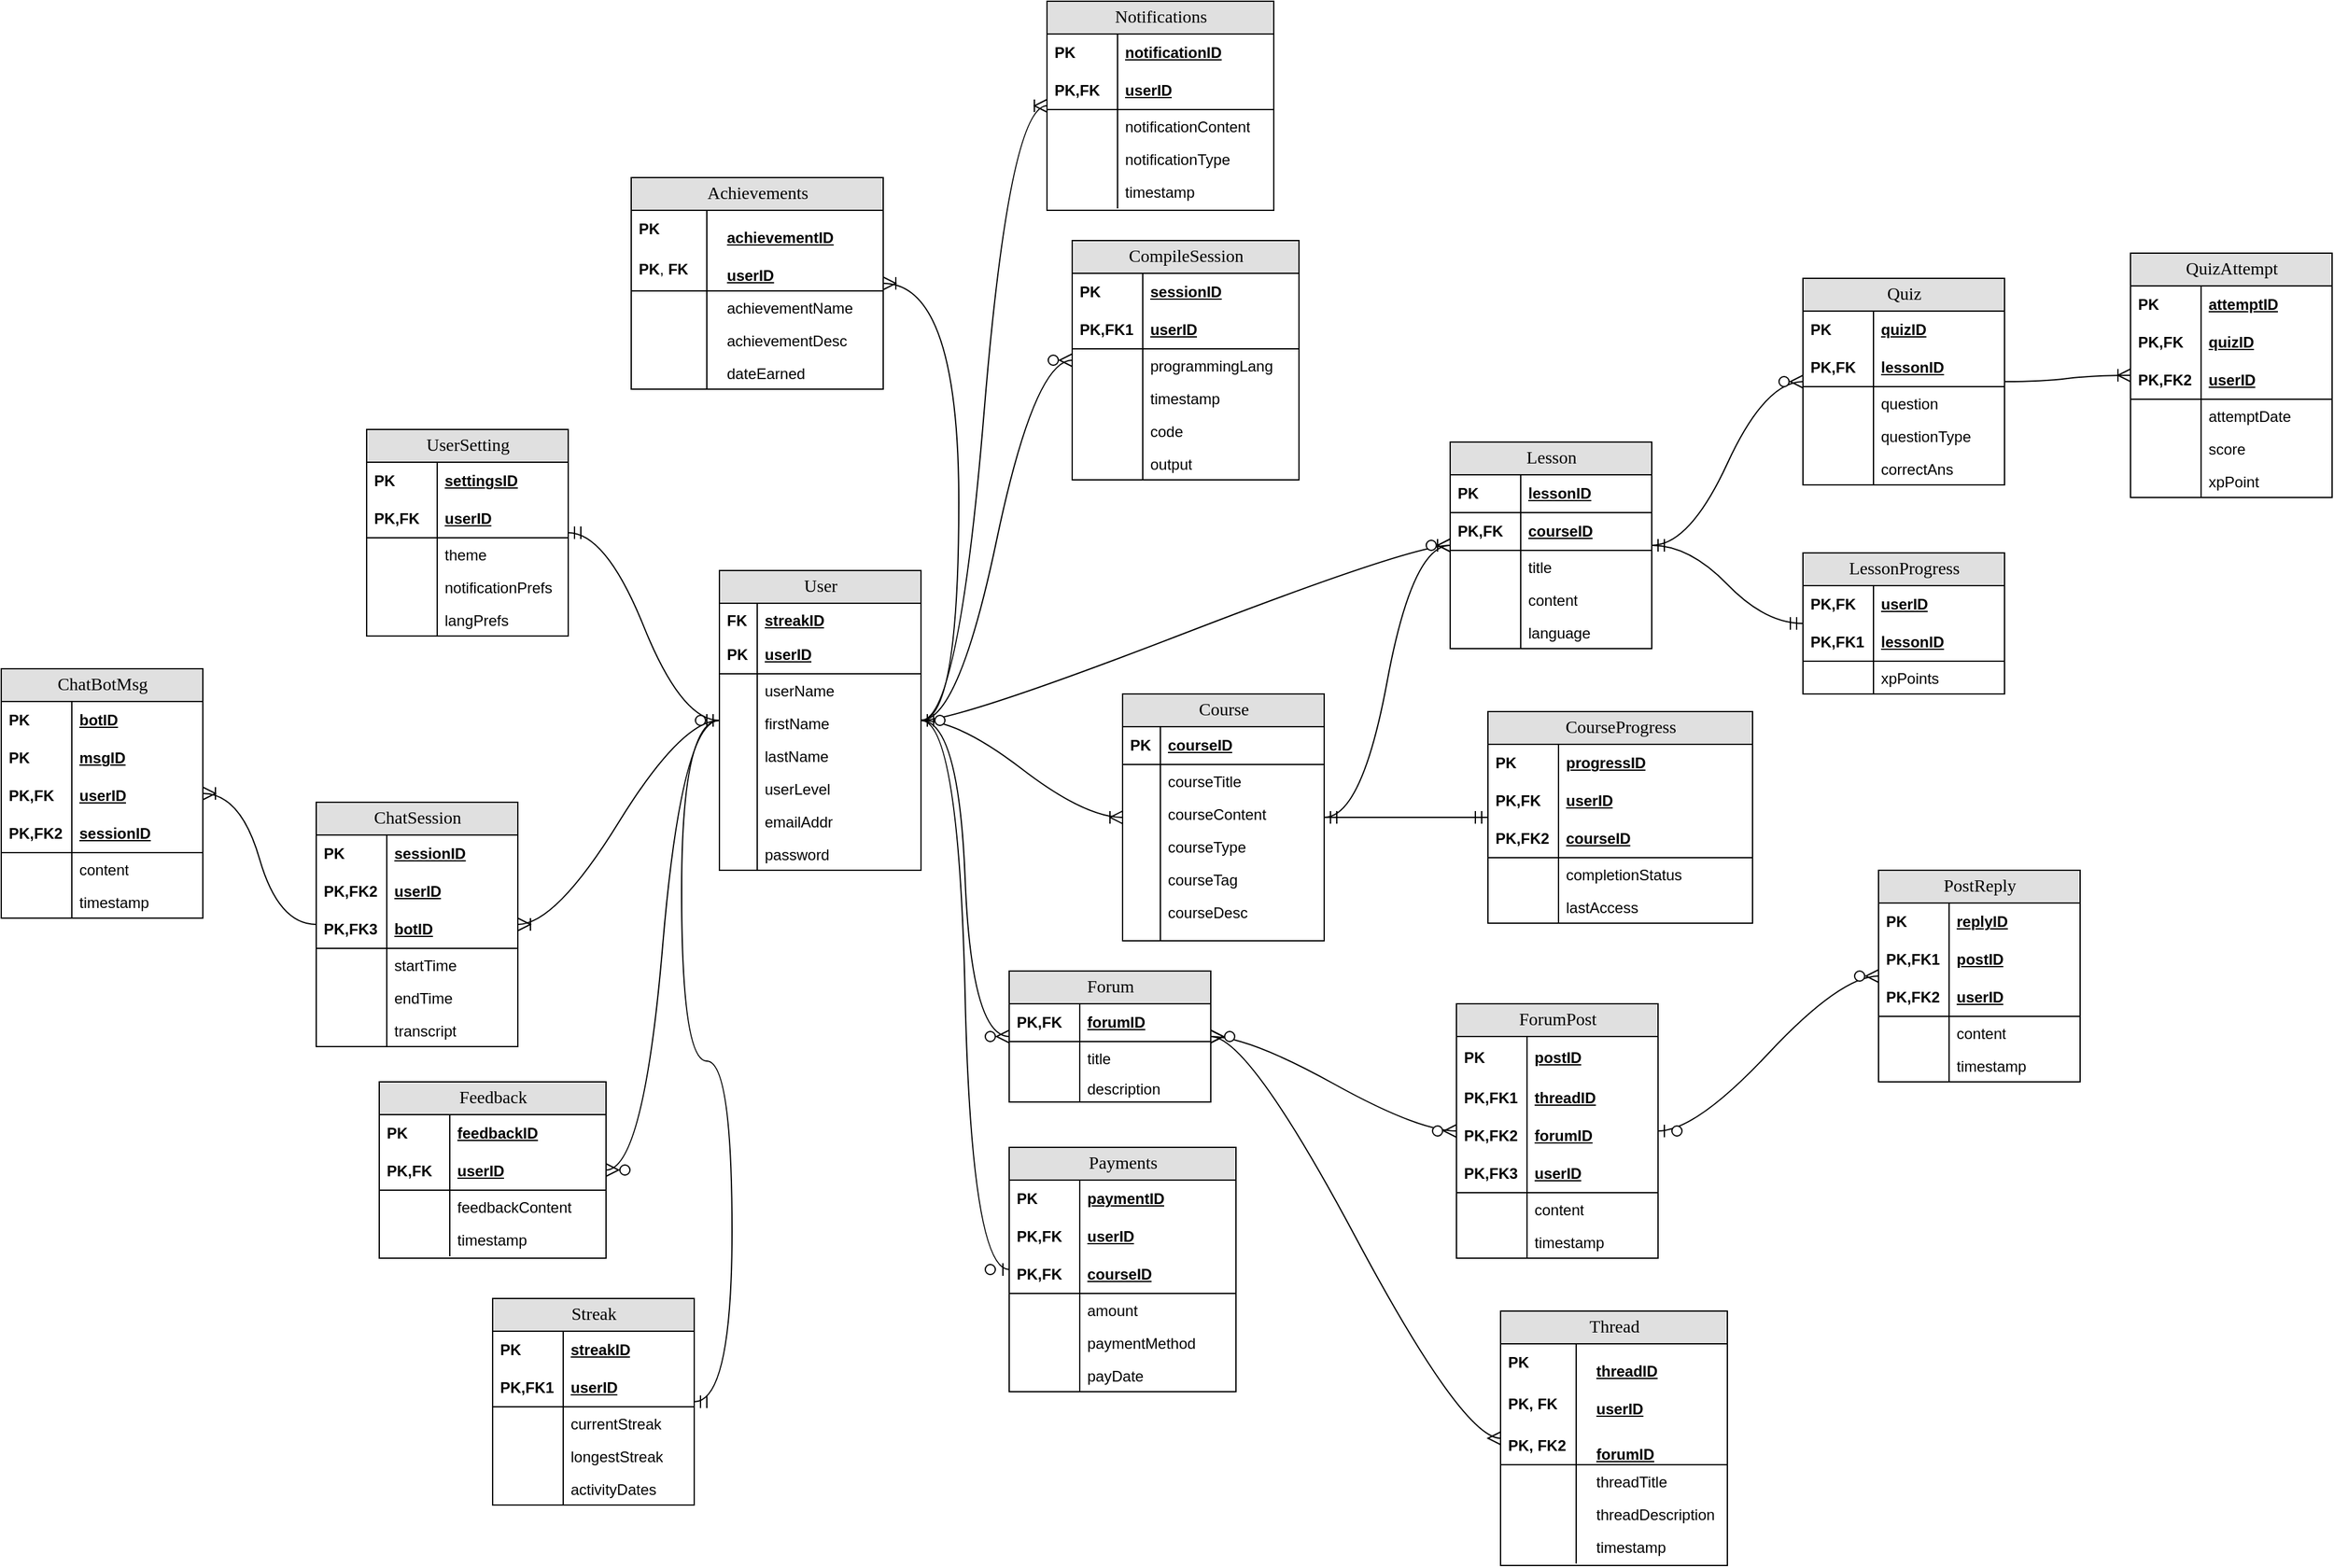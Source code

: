 <mxfile version="22.1.16" type="github">
  <diagram name="Page-1" id="e56a1550-8fbb-45ad-956c-1786394a9013">
    <mxGraphModel dx="4033" dy="1613" grid="1" gridSize="10" guides="1" tooltips="1" connect="1" arrows="1" fold="1" page="1" pageScale="1" pageWidth="1100" pageHeight="850" background="none" math="0" shadow="0">
      <root>
        <mxCell id="0" />
        <mxCell id="1" parent="0" />
        <mxCell id="2e49270ec7c68f3f-1" value="UserSetting" style="swimlane;html=1;fontStyle=0;childLayout=stackLayout;horizontal=1;startSize=26;fillColor=#e0e0e0;horizontalStack=0;resizeParent=1;resizeLast=0;collapsible=1;marginBottom=0;swimlaneFillColor=#ffffff;align=center;rounded=0;shadow=0;comic=0;labelBackgroundColor=none;strokeWidth=1;fontFamily=Verdana;fontSize=14" parent="1" vertex="1">
          <mxGeometry x="-740" y="490" width="160" height="164" as="geometry" />
        </mxCell>
        <mxCell id="2e49270ec7c68f3f-2" value="settingsID" style="shape=partialRectangle;top=0;left=0;right=0;bottom=0;html=1;align=left;verticalAlign=middle;fillColor=none;spacingLeft=60;spacingRight=4;whiteSpace=wrap;overflow=hidden;rotatable=0;points=[[0,0.5],[1,0.5]];portConstraint=eastwest;dropTarget=0;fontStyle=5;" parent="2e49270ec7c68f3f-1" vertex="1">
          <mxGeometry y="26" width="160" height="30" as="geometry" />
        </mxCell>
        <mxCell id="2e49270ec7c68f3f-3" value="PK" style="shape=partialRectangle;fontStyle=1;top=0;left=0;bottom=0;html=1;fillColor=none;align=left;verticalAlign=middle;spacingLeft=4;spacingRight=4;whiteSpace=wrap;overflow=hidden;rotatable=0;points=[];portConstraint=eastwest;part=1;" parent="2e49270ec7c68f3f-2" vertex="1" connectable="0">
          <mxGeometry width="56" height="30" as="geometry" />
        </mxCell>
        <mxCell id="2e49270ec7c68f3f-4" value="userID" style="shape=partialRectangle;top=0;left=0;right=0;bottom=1;html=1;align=left;verticalAlign=middle;fillColor=none;spacingLeft=60;spacingRight=4;whiteSpace=wrap;overflow=hidden;rotatable=0;points=[[0,0.5],[1,0.5]];portConstraint=eastwest;dropTarget=0;fontStyle=5;" parent="2e49270ec7c68f3f-1" vertex="1">
          <mxGeometry y="56" width="160" height="30" as="geometry" />
        </mxCell>
        <mxCell id="2e49270ec7c68f3f-5" value="PK,FK" style="shape=partialRectangle;fontStyle=1;top=0;left=0;bottom=0;html=1;fillColor=none;align=left;verticalAlign=middle;spacingLeft=4;spacingRight=4;whiteSpace=wrap;overflow=hidden;rotatable=0;points=[];portConstraint=eastwest;part=1;" parent="2e49270ec7c68f3f-4" vertex="1" connectable="0">
          <mxGeometry width="56" height="30" as="geometry" />
        </mxCell>
        <mxCell id="2e49270ec7c68f3f-6" value="theme" style="shape=partialRectangle;top=0;left=0;right=0;bottom=0;html=1;align=left;verticalAlign=top;fillColor=none;spacingLeft=60;spacingRight=4;whiteSpace=wrap;overflow=hidden;rotatable=0;points=[[0,0.5],[1,0.5]];portConstraint=eastwest;dropTarget=0;" parent="2e49270ec7c68f3f-1" vertex="1">
          <mxGeometry y="86" width="160" height="26" as="geometry" />
        </mxCell>
        <mxCell id="2e49270ec7c68f3f-7" value="" style="shape=partialRectangle;top=0;left=0;bottom=0;html=1;fillColor=none;align=left;verticalAlign=top;spacingLeft=4;spacingRight=4;whiteSpace=wrap;overflow=hidden;rotatable=0;points=[];portConstraint=eastwest;part=1;" parent="2e49270ec7c68f3f-6" vertex="1" connectable="0">
          <mxGeometry width="56" height="26" as="geometry" />
        </mxCell>
        <mxCell id="eq2Tn1ERhp4JjF1vQKCo-127" value="notificationPrefs" style="shape=partialRectangle;top=0;left=0;right=0;bottom=0;html=1;align=left;verticalAlign=top;fillColor=none;spacingLeft=60;spacingRight=4;whiteSpace=wrap;overflow=hidden;rotatable=0;points=[[0,0.5],[1,0.5]];portConstraint=eastwest;dropTarget=0;" parent="2e49270ec7c68f3f-1" vertex="1">
          <mxGeometry y="112" width="160" height="26" as="geometry" />
        </mxCell>
        <mxCell id="eq2Tn1ERhp4JjF1vQKCo-128" value="" style="shape=partialRectangle;top=0;left=0;bottom=0;html=1;fillColor=none;align=left;verticalAlign=top;spacingLeft=4;spacingRight=4;whiteSpace=wrap;overflow=hidden;rotatable=0;points=[];portConstraint=eastwest;part=1;" parent="eq2Tn1ERhp4JjF1vQKCo-127" vertex="1" connectable="0">
          <mxGeometry width="56" height="26" as="geometry" />
        </mxCell>
        <mxCell id="eq2Tn1ERhp4JjF1vQKCo-129" value="langPrefs" style="shape=partialRectangle;top=0;left=0;right=0;bottom=0;html=1;align=left;verticalAlign=top;fillColor=none;spacingLeft=60;spacingRight=4;whiteSpace=wrap;overflow=hidden;rotatable=0;points=[[0,0.5],[1,0.5]];portConstraint=eastwest;dropTarget=0;" parent="2e49270ec7c68f3f-1" vertex="1">
          <mxGeometry y="138" width="160" height="26" as="geometry" />
        </mxCell>
        <mxCell id="eq2Tn1ERhp4JjF1vQKCo-130" value="" style="shape=partialRectangle;top=0;left=0;bottom=0;html=1;fillColor=none;align=left;verticalAlign=top;spacingLeft=4;spacingRight=4;whiteSpace=wrap;overflow=hidden;rotatable=0;points=[];portConstraint=eastwest;part=1;" parent="eq2Tn1ERhp4JjF1vQKCo-129" vertex="1" connectable="0">
          <mxGeometry width="56" height="26" as="geometry" />
        </mxCell>
        <mxCell id="2e49270ec7c68f3f-8" value="Thread" style="swimlane;html=1;fontStyle=0;childLayout=stackLayout;horizontal=1;startSize=26;fillColor=#e0e0e0;horizontalStack=0;resizeParent=1;resizeLast=0;collapsible=1;marginBottom=0;swimlaneFillColor=#ffffff;align=center;rounded=0;shadow=0;comic=0;labelBackgroundColor=none;strokeWidth=1;fontFamily=Verdana;fontSize=14;swimlaneLine=1;" parent="1" vertex="1">
          <mxGeometry x="160" y="1190" width="180" height="202" as="geometry" />
        </mxCell>
        <mxCell id="2e49270ec7c68f3f-9" value="&lt;blockquote&gt;threadID&lt;/blockquote&gt;" style="shape=partialRectangle;top=0;left=0;right=0;bottom=0;html=1;align=left;verticalAlign=middle;fillColor=none;spacingLeft=34;spacingRight=4;whiteSpace=wrap;overflow=hidden;rotatable=0;points=[[0,0.5],[1,0.5]];portConstraint=eastwest;dropTarget=0;fontStyle=5;" parent="2e49270ec7c68f3f-8" vertex="1">
          <mxGeometry y="26" width="180" height="30" as="geometry" />
        </mxCell>
        <mxCell id="2e49270ec7c68f3f-10" value="&lt;b&gt;PK&lt;/b&gt;" style="shape=partialRectangle;top=0;left=0;bottom=0;html=1;fillColor=none;align=left;verticalAlign=middle;spacingLeft=4;spacingRight=4;whiteSpace=wrap;overflow=hidden;rotatable=0;points=[];portConstraint=eastwest;part=1;" parent="2e49270ec7c68f3f-9" vertex="1" connectable="0">
          <mxGeometry width="60" height="30" as="geometry" />
        </mxCell>
        <mxCell id="eq2Tn1ERhp4JjF1vQKCo-184" value="&lt;blockquote&gt;userID&lt;/blockquote&gt;" style="shape=partialRectangle;top=0;left=0;right=0;bottom=0;html=1;align=left;verticalAlign=middle;fillColor=none;spacingLeft=34;spacingRight=4;whiteSpace=wrap;overflow=hidden;rotatable=0;points=[[0,0.5],[1,0.5]];portConstraint=eastwest;dropTarget=0;fontStyle=5;" parent="2e49270ec7c68f3f-8" vertex="1">
          <mxGeometry y="56" width="180" height="36" as="geometry" />
        </mxCell>
        <mxCell id="eq2Tn1ERhp4JjF1vQKCo-185" value="&lt;b&gt;PK, FK&lt;br&gt;&lt;/b&gt;" style="shape=partialRectangle;top=0;left=0;bottom=0;html=1;fillColor=none;align=left;verticalAlign=middle;spacingLeft=4;spacingRight=4;whiteSpace=wrap;overflow=hidden;rotatable=0;points=[];portConstraint=eastwest;part=1;" parent="eq2Tn1ERhp4JjF1vQKCo-184" vertex="1" connectable="0">
          <mxGeometry width="60" height="36" as="geometry" />
        </mxCell>
        <mxCell id="eq2Tn1ERhp4JjF1vQKCo-186" value="&lt;blockquote&gt;forumID&lt;/blockquote&gt;" style="shape=partialRectangle;top=0;left=0;right=0;bottom=1;html=1;align=left;verticalAlign=middle;fillColor=none;spacingLeft=34;spacingRight=4;whiteSpace=wrap;overflow=hidden;rotatable=0;points=[[0,0.5],[1,0.5]];portConstraint=eastwest;dropTarget=0;fontStyle=5;" parent="2e49270ec7c68f3f-8" vertex="1">
          <mxGeometry y="92" width="180" height="30" as="geometry" />
        </mxCell>
        <mxCell id="eq2Tn1ERhp4JjF1vQKCo-187" value="&lt;div&gt;&lt;b&gt;PK, FK2&lt;/b&gt;&lt;/div&gt;" style="shape=partialRectangle;top=0;left=0;bottom=0;html=1;fillColor=none;align=left;verticalAlign=middle;spacingLeft=4;spacingRight=4;whiteSpace=wrap;overflow=hidden;rotatable=0;points=[];portConstraint=eastwest;part=1;" parent="eq2Tn1ERhp4JjF1vQKCo-186" vertex="1" connectable="0">
          <mxGeometry width="60" height="30" as="geometry" />
        </mxCell>
        <mxCell id="2e49270ec7c68f3f-11" value="&lt;span style=&quot;white-space: pre;&quot;&gt;&#x9;&lt;/span&gt;&amp;nbsp;&amp;nbsp;&amp;nbsp; threadTitle" style="shape=partialRectangle;top=0;left=0;right=0;bottom=0;html=1;align=left;verticalAlign=top;fillColor=none;spacingLeft=34;spacingRight=4;whiteSpace=wrap;overflow=hidden;rotatable=0;points=[[0,0.5],[1,0.5]];portConstraint=eastwest;dropTarget=0;" parent="2e49270ec7c68f3f-8" vertex="1">
          <mxGeometry y="122" width="180" height="26" as="geometry" />
        </mxCell>
        <mxCell id="2e49270ec7c68f3f-12" value="" style="shape=partialRectangle;top=0;left=0;bottom=0;html=1;fillColor=none;align=left;verticalAlign=top;spacingLeft=4;spacingRight=4;whiteSpace=wrap;overflow=hidden;rotatable=0;points=[];portConstraint=eastwest;part=1;" parent="2e49270ec7c68f3f-11" vertex="1" connectable="0">
          <mxGeometry width="60" height="26" as="geometry" />
        </mxCell>
        <mxCell id="2e49270ec7c68f3f-13" value="&lt;span style=&quot;white-space: pre;&quot;&gt;&#x9;&lt;/span&gt;&amp;nbsp;&amp;nbsp;&amp;nbsp; threadDescription" style="shape=partialRectangle;top=0;left=0;right=0;bottom=0;html=1;align=left;verticalAlign=top;fillColor=none;spacingLeft=34;spacingRight=4;whiteSpace=wrap;overflow=hidden;rotatable=0;points=[[0,0.5],[1,0.5]];portConstraint=eastwest;dropTarget=0;" parent="2e49270ec7c68f3f-8" vertex="1">
          <mxGeometry y="148" width="180" height="26" as="geometry" />
        </mxCell>
        <mxCell id="2e49270ec7c68f3f-14" value="" style="shape=partialRectangle;top=0;left=0;bottom=0;html=1;fillColor=none;align=left;verticalAlign=top;spacingLeft=4;spacingRight=4;whiteSpace=wrap;overflow=hidden;rotatable=0;points=[];portConstraint=eastwest;part=1;" parent="2e49270ec7c68f3f-13" vertex="1" connectable="0">
          <mxGeometry width="60" height="26" as="geometry" />
        </mxCell>
        <mxCell id="2e49270ec7c68f3f-15" value="&lt;span style=&quot;white-space: pre;&quot;&gt;&#x9;&lt;/span&gt;&amp;nbsp;&amp;nbsp;&amp;nbsp; timestamp" style="shape=partialRectangle;top=0;left=0;right=0;bottom=0;html=1;align=left;verticalAlign=top;fillColor=none;spacingLeft=34;spacingRight=4;whiteSpace=wrap;overflow=hidden;rotatable=0;points=[[0,0.5],[1,0.5]];portConstraint=eastwest;dropTarget=0;" parent="2e49270ec7c68f3f-8" vertex="1">
          <mxGeometry y="174" width="180" height="26" as="geometry" />
        </mxCell>
        <mxCell id="2e49270ec7c68f3f-16" value="" style="shape=partialRectangle;top=0;left=0;bottom=0;html=1;fillColor=none;align=left;verticalAlign=top;spacingLeft=4;spacingRight=4;whiteSpace=wrap;overflow=hidden;rotatable=0;points=[];portConstraint=eastwest;part=1;" parent="2e49270ec7c68f3f-15" vertex="1" connectable="0">
          <mxGeometry width="60" height="26" as="geometry" />
        </mxCell>
        <mxCell id="2e49270ec7c68f3f-19" value="Course" style="swimlane;html=1;fontStyle=0;childLayout=stackLayout;horizontal=1;startSize=26;fillColor=#e0e0e0;horizontalStack=0;resizeParent=1;resizeLast=0;collapsible=1;marginBottom=0;swimlaneFillColor=#ffffff;align=center;rounded=0;shadow=0;comic=0;labelBackgroundColor=none;strokeWidth=1;fontFamily=Verdana;fontSize=14" parent="1" vertex="1">
          <mxGeometry x="-140" y="700" width="160" height="196" as="geometry" />
        </mxCell>
        <mxCell id="2e49270ec7c68f3f-20" value="courseID" style="shape=partialRectangle;top=0;left=0;right=0;bottom=1;html=1;align=left;verticalAlign=middle;fillColor=none;spacingLeft=34;spacingRight=4;whiteSpace=wrap;overflow=hidden;rotatable=0;points=[[0,0.5],[1,0.5]];portConstraint=eastwest;dropTarget=0;fontStyle=5;" parent="2e49270ec7c68f3f-19" vertex="1">
          <mxGeometry y="26" width="160" height="30" as="geometry" />
        </mxCell>
        <mxCell id="2e49270ec7c68f3f-21" value="&lt;b&gt;PK&lt;/b&gt;" style="shape=partialRectangle;top=0;left=0;bottom=0;html=1;fillColor=none;align=left;verticalAlign=middle;spacingLeft=4;spacingRight=4;whiteSpace=wrap;overflow=hidden;rotatable=0;points=[];portConstraint=eastwest;part=1;" parent="2e49270ec7c68f3f-20" vertex="1" connectable="0">
          <mxGeometry width="30" height="30" as="geometry" />
        </mxCell>
        <mxCell id="2e49270ec7c68f3f-22" value="courseTitle" style="shape=partialRectangle;top=0;left=0;right=0;bottom=0;html=1;align=left;verticalAlign=top;fillColor=none;spacingLeft=34;spacingRight=4;whiteSpace=wrap;overflow=hidden;rotatable=0;points=[[0,0.5],[1,0.5]];portConstraint=eastwest;dropTarget=0;" parent="2e49270ec7c68f3f-19" vertex="1">
          <mxGeometry y="56" width="160" height="26" as="geometry" />
        </mxCell>
        <mxCell id="2e49270ec7c68f3f-23" value="" style="shape=partialRectangle;top=0;left=0;bottom=0;html=1;fillColor=none;align=left;verticalAlign=top;spacingLeft=4;spacingRight=4;whiteSpace=wrap;overflow=hidden;rotatable=0;points=[];portConstraint=eastwest;part=1;" parent="2e49270ec7c68f3f-22" vertex="1" connectable="0">
          <mxGeometry width="30" height="26" as="geometry" />
        </mxCell>
        <mxCell id="2e49270ec7c68f3f-24" value="courseContent" style="shape=partialRectangle;top=0;left=0;right=0;bottom=0;html=1;align=left;verticalAlign=top;fillColor=none;spacingLeft=34;spacingRight=4;whiteSpace=wrap;overflow=hidden;rotatable=0;points=[[0,0.5],[1,0.5]];portConstraint=eastwest;dropTarget=0;" parent="2e49270ec7c68f3f-19" vertex="1">
          <mxGeometry y="82" width="160" height="26" as="geometry" />
        </mxCell>
        <mxCell id="2e49270ec7c68f3f-25" value="" style="shape=partialRectangle;top=0;left=0;bottom=0;html=1;fillColor=none;align=left;verticalAlign=top;spacingLeft=4;spacingRight=4;whiteSpace=wrap;overflow=hidden;rotatable=0;points=[];portConstraint=eastwest;part=1;" parent="2e49270ec7c68f3f-24" vertex="1" connectable="0">
          <mxGeometry width="30" height="26" as="geometry" />
        </mxCell>
        <mxCell id="2e49270ec7c68f3f-26" value="courseType" style="shape=partialRectangle;top=0;left=0;right=0;bottom=0;html=1;align=left;verticalAlign=top;fillColor=none;spacingLeft=34;spacingRight=4;whiteSpace=wrap;overflow=hidden;rotatable=0;points=[[0,0.5],[1,0.5]];portConstraint=eastwest;dropTarget=0;" parent="2e49270ec7c68f3f-19" vertex="1">
          <mxGeometry y="108" width="160" height="26" as="geometry" />
        </mxCell>
        <mxCell id="2e49270ec7c68f3f-27" value="" style="shape=partialRectangle;top=0;left=0;bottom=0;html=1;fillColor=none;align=left;verticalAlign=top;spacingLeft=4;spacingRight=4;whiteSpace=wrap;overflow=hidden;rotatable=0;points=[];portConstraint=eastwest;part=1;" parent="2e49270ec7c68f3f-26" vertex="1" connectable="0">
          <mxGeometry width="30" height="26" as="geometry" />
        </mxCell>
        <mxCell id="eq2Tn1ERhp4JjF1vQKCo-123" value="courseTag" style="shape=partialRectangle;top=0;left=0;right=0;bottom=0;html=1;align=left;verticalAlign=top;fillColor=none;spacingLeft=34;spacingRight=4;whiteSpace=wrap;overflow=hidden;rotatable=0;points=[[0,0.5],[1,0.5]];portConstraint=eastwest;dropTarget=0;" parent="2e49270ec7c68f3f-19" vertex="1">
          <mxGeometry y="134" width="160" height="26" as="geometry" />
        </mxCell>
        <mxCell id="eq2Tn1ERhp4JjF1vQKCo-124" value="" style="shape=partialRectangle;top=0;left=0;bottom=0;html=1;fillColor=none;align=left;verticalAlign=top;spacingLeft=4;spacingRight=4;whiteSpace=wrap;overflow=hidden;rotatable=0;points=[];portConstraint=eastwest;part=1;" parent="eq2Tn1ERhp4JjF1vQKCo-123" vertex="1" connectable="0">
          <mxGeometry width="30" height="26" as="geometry" />
        </mxCell>
        <mxCell id="eq2Tn1ERhp4JjF1vQKCo-125" value="courseDesc" style="shape=partialRectangle;top=0;left=0;right=0;bottom=0;html=1;align=left;verticalAlign=top;fillColor=none;spacingLeft=34;spacingRight=4;whiteSpace=wrap;overflow=hidden;rotatable=0;points=[[0,0.5],[1,0.5]];portConstraint=eastwest;dropTarget=0;" parent="2e49270ec7c68f3f-19" vertex="1">
          <mxGeometry y="160" width="160" height="26" as="geometry" />
        </mxCell>
        <mxCell id="eq2Tn1ERhp4JjF1vQKCo-126" value="" style="shape=partialRectangle;top=0;left=0;bottom=0;html=1;fillColor=none;align=left;verticalAlign=top;spacingLeft=4;spacingRight=4;whiteSpace=wrap;overflow=hidden;rotatable=0;points=[];portConstraint=eastwest;part=1;" parent="eq2Tn1ERhp4JjF1vQKCo-125" vertex="1" connectable="0">
          <mxGeometry width="30" height="26" as="geometry" />
        </mxCell>
        <mxCell id="2e49270ec7c68f3f-28" value="" style="shape=partialRectangle;top=0;left=0;right=0;bottom=0;html=1;align=left;verticalAlign=top;fillColor=none;spacingLeft=34;spacingRight=4;whiteSpace=wrap;overflow=hidden;rotatable=0;points=[[0,0.5],[1,0.5]];portConstraint=eastwest;dropTarget=0;" parent="2e49270ec7c68f3f-19" vertex="1">
          <mxGeometry y="186" width="160" height="10" as="geometry" />
        </mxCell>
        <mxCell id="2e49270ec7c68f3f-29" value="" style="shape=partialRectangle;top=0;left=0;bottom=0;html=1;fillColor=none;align=left;verticalAlign=top;spacingLeft=4;spacingRight=4;whiteSpace=wrap;overflow=hidden;rotatable=0;points=[];portConstraint=eastwest;part=1;" parent="2e49270ec7c68f3f-28" vertex="1" connectable="0">
          <mxGeometry width="30" height="10" as="geometry" />
        </mxCell>
        <mxCell id="2e49270ec7c68f3f-41" value="Quiz" style="swimlane;html=1;fontStyle=0;childLayout=stackLayout;horizontal=1;startSize=26;fillColor=#e0e0e0;horizontalStack=0;resizeParent=1;resizeLast=0;collapsible=1;marginBottom=0;swimlaneFillColor=#ffffff;align=center;rounded=0;shadow=0;comic=0;labelBackgroundColor=none;strokeWidth=1;fontFamily=Verdana;fontSize=14" parent="1" vertex="1">
          <mxGeometry x="400" y="370" width="160" height="164" as="geometry" />
        </mxCell>
        <mxCell id="2e49270ec7c68f3f-42" value="quizID" style="shape=partialRectangle;top=0;left=0;right=0;bottom=0;html=1;align=left;verticalAlign=middle;fillColor=none;spacingLeft=60;spacingRight=4;whiteSpace=wrap;overflow=hidden;rotatable=0;points=[[0,0.5],[1,0.5]];portConstraint=eastwest;dropTarget=0;fontStyle=5;" parent="2e49270ec7c68f3f-41" vertex="1">
          <mxGeometry y="26" width="160" height="30" as="geometry" />
        </mxCell>
        <mxCell id="2e49270ec7c68f3f-43" value="PK" style="shape=partialRectangle;fontStyle=1;top=0;left=0;bottom=0;html=1;fillColor=none;align=left;verticalAlign=middle;spacingLeft=4;spacingRight=4;whiteSpace=wrap;overflow=hidden;rotatable=0;points=[];portConstraint=eastwest;part=1;" parent="2e49270ec7c68f3f-42" vertex="1" connectable="0">
          <mxGeometry width="56" height="30" as="geometry" />
        </mxCell>
        <mxCell id="2e49270ec7c68f3f-44" value="lessonID" style="shape=partialRectangle;top=0;left=0;right=0;bottom=1;html=1;align=left;verticalAlign=middle;fillColor=none;spacingLeft=60;spacingRight=4;whiteSpace=wrap;overflow=hidden;rotatable=0;points=[[0,0.5],[1,0.5]];portConstraint=eastwest;dropTarget=0;fontStyle=5;" parent="2e49270ec7c68f3f-41" vertex="1">
          <mxGeometry y="56" width="160" height="30" as="geometry" />
        </mxCell>
        <mxCell id="2e49270ec7c68f3f-45" value="PK,FK" style="shape=partialRectangle;fontStyle=1;top=0;left=0;bottom=0;html=1;fillColor=none;align=left;verticalAlign=middle;spacingLeft=4;spacingRight=4;whiteSpace=wrap;overflow=hidden;rotatable=0;points=[];portConstraint=eastwest;part=1;" parent="2e49270ec7c68f3f-44" vertex="1" connectable="0">
          <mxGeometry width="56" height="30" as="geometry" />
        </mxCell>
        <mxCell id="2e49270ec7c68f3f-46" value="question" style="shape=partialRectangle;top=0;left=0;right=0;bottom=0;html=1;align=left;verticalAlign=top;fillColor=none;spacingLeft=60;spacingRight=4;whiteSpace=wrap;overflow=hidden;rotatable=0;points=[[0,0.5],[1,0.5]];portConstraint=eastwest;dropTarget=0;" parent="2e49270ec7c68f3f-41" vertex="1">
          <mxGeometry y="86" width="160" height="26" as="geometry" />
        </mxCell>
        <mxCell id="2e49270ec7c68f3f-47" value="" style="shape=partialRectangle;top=0;left=0;bottom=0;html=1;fillColor=none;align=left;verticalAlign=top;spacingLeft=4;spacingRight=4;whiteSpace=wrap;overflow=hidden;rotatable=0;points=[];portConstraint=eastwest;part=1;" parent="2e49270ec7c68f3f-46" vertex="1" connectable="0">
          <mxGeometry width="56" height="26" as="geometry" />
        </mxCell>
        <mxCell id="eq2Tn1ERhp4JjF1vQKCo-202" value="questionType" style="shape=partialRectangle;top=0;left=0;right=0;bottom=0;html=1;align=left;verticalAlign=top;fillColor=none;spacingLeft=60;spacingRight=4;whiteSpace=wrap;overflow=hidden;rotatable=0;points=[[0,0.5],[1,0.5]];portConstraint=eastwest;dropTarget=0;" parent="2e49270ec7c68f3f-41" vertex="1">
          <mxGeometry y="112" width="160" height="26" as="geometry" />
        </mxCell>
        <mxCell id="eq2Tn1ERhp4JjF1vQKCo-203" value="" style="shape=partialRectangle;top=0;left=0;bottom=0;html=1;fillColor=none;align=left;verticalAlign=top;spacingLeft=4;spacingRight=4;whiteSpace=wrap;overflow=hidden;rotatable=0;points=[];portConstraint=eastwest;part=1;" parent="eq2Tn1ERhp4JjF1vQKCo-202" vertex="1" connectable="0">
          <mxGeometry width="56" height="26" as="geometry" />
        </mxCell>
        <mxCell id="eq2Tn1ERhp4JjF1vQKCo-204" value="correctAns" style="shape=partialRectangle;top=0;left=0;right=0;bottom=0;html=1;align=left;verticalAlign=top;fillColor=none;spacingLeft=60;spacingRight=4;whiteSpace=wrap;overflow=hidden;rotatable=0;points=[[0,0.5],[1,0.5]];portConstraint=eastwest;dropTarget=0;" parent="2e49270ec7c68f3f-41" vertex="1">
          <mxGeometry y="138" width="160" height="26" as="geometry" />
        </mxCell>
        <mxCell id="eq2Tn1ERhp4JjF1vQKCo-205" value="" style="shape=partialRectangle;top=0;left=0;bottom=0;html=1;fillColor=none;align=left;verticalAlign=top;spacingLeft=4;spacingRight=4;whiteSpace=wrap;overflow=hidden;rotatable=0;points=[];portConstraint=eastwest;part=1;" parent="eq2Tn1ERhp4JjF1vQKCo-204" vertex="1" connectable="0">
          <mxGeometry width="56" height="26" as="geometry" />
        </mxCell>
        <mxCell id="2e49270ec7c68f3f-48" value="ForumPost" style="swimlane;html=1;fontStyle=0;childLayout=stackLayout;horizontal=1;startSize=26;fillColor=#e0e0e0;horizontalStack=0;resizeParent=1;resizeLast=0;collapsible=1;marginBottom=0;swimlaneFillColor=#ffffff;align=center;rounded=0;shadow=0;comic=0;labelBackgroundColor=none;strokeWidth=1;fontFamily=Verdana;fontSize=14;absoluteArcSize=0;fixDash=0;metaEdit=0;" parent="1" vertex="1">
          <mxGeometry x="125" y="946" width="160" height="202" as="geometry" />
        </mxCell>
        <mxCell id="2e49270ec7c68f3f-49" value="&lt;u&gt;postID&lt;/u&gt;" style="shape=partialRectangle;top=0;left=0;right=0;bottom=0;html=1;align=left;verticalAlign=middle;fillColor=none;spacingLeft=60;spacingRight=4;whiteSpace=wrap;overflow=hidden;rotatable=0;points=[[0,0.5],[1,0.5]];portConstraint=eastwest;dropTarget=0;fontStyle=5;" parent="2e49270ec7c68f3f-48" vertex="1">
          <mxGeometry y="26" width="160" height="34" as="geometry" />
        </mxCell>
        <mxCell id="2e49270ec7c68f3f-50" value="PK" style="shape=partialRectangle;fontStyle=1;top=0;left=0;bottom=0;html=1;fillColor=none;align=left;verticalAlign=middle;spacingLeft=4;spacingRight=4;whiteSpace=wrap;overflow=hidden;rotatable=0;points=[];portConstraint=eastwest;part=1;" parent="2e49270ec7c68f3f-49" vertex="1" connectable="0">
          <mxGeometry width="56" height="34" as="geometry" />
        </mxCell>
        <mxCell id="eq2Tn1ERhp4JjF1vQKCo-140" value="threadID" style="shape=partialRectangle;top=0;left=0;right=0;bottom=0;html=1;align=left;verticalAlign=middle;fillColor=none;spacingLeft=60;spacingRight=4;whiteSpace=wrap;overflow=hidden;rotatable=0;points=[[0,0.5],[1,0.5]];portConstraint=eastwest;dropTarget=0;fontStyle=5;" parent="2e49270ec7c68f3f-48" vertex="1">
          <mxGeometry y="60" width="160" height="30" as="geometry" />
        </mxCell>
        <mxCell id="eq2Tn1ERhp4JjF1vQKCo-141" value="PK,FK1" style="shape=partialRectangle;fontStyle=1;top=0;left=0;bottom=0;html=1;fillColor=none;align=left;verticalAlign=middle;spacingLeft=4;spacingRight=4;whiteSpace=wrap;overflow=hidden;rotatable=0;points=[];portConstraint=eastwest;part=1;" parent="eq2Tn1ERhp4JjF1vQKCo-140" vertex="1" connectable="0">
          <mxGeometry width="56" height="30" as="geometry" />
        </mxCell>
        <mxCell id="eq2Tn1ERhp4JjF1vQKCo-238" value="forumID" style="shape=partialRectangle;top=0;left=0;right=0;bottom=0;html=1;align=left;verticalAlign=middle;fillColor=none;spacingLeft=60;spacingRight=4;whiteSpace=wrap;overflow=hidden;rotatable=0;points=[[0,0.5],[1,0.5]];portConstraint=eastwest;dropTarget=0;fontStyle=5;" parent="2e49270ec7c68f3f-48" vertex="1">
          <mxGeometry y="90" width="160" height="30" as="geometry" />
        </mxCell>
        <mxCell id="eq2Tn1ERhp4JjF1vQKCo-239" value="PK,FK2" style="shape=partialRectangle;fontStyle=1;top=0;left=0;bottom=0;html=1;fillColor=none;align=left;verticalAlign=middle;spacingLeft=4;spacingRight=4;whiteSpace=wrap;overflow=hidden;rotatable=0;points=[];portConstraint=eastwest;part=1;" parent="eq2Tn1ERhp4JjF1vQKCo-238" vertex="1" connectable="0">
          <mxGeometry width="56" height="30" as="geometry" />
        </mxCell>
        <mxCell id="2e49270ec7c68f3f-51" value="userID" style="shape=partialRectangle;top=0;left=0;right=0;bottom=1;html=1;align=left;verticalAlign=middle;fillColor=none;spacingLeft=60;spacingRight=4;whiteSpace=wrap;overflow=hidden;rotatable=0;points=[[0,0.5],[1,0.5]];portConstraint=eastwest;dropTarget=0;fontStyle=5;" parent="2e49270ec7c68f3f-48" vertex="1">
          <mxGeometry y="120" width="160" height="30" as="geometry" />
        </mxCell>
        <mxCell id="2e49270ec7c68f3f-52" value="PK,FK3" style="shape=partialRectangle;fontStyle=1;top=0;left=0;bottom=0;html=1;fillColor=none;align=left;verticalAlign=middle;spacingLeft=4;spacingRight=4;whiteSpace=wrap;overflow=hidden;rotatable=0;points=[];portConstraint=eastwest;part=1;" parent="2e49270ec7c68f3f-51" vertex="1" connectable="0">
          <mxGeometry width="56" height="30" as="geometry" />
        </mxCell>
        <mxCell id="2e49270ec7c68f3f-53" value="content" style="shape=partialRectangle;top=0;left=0;right=0;bottom=0;html=1;align=left;verticalAlign=top;fillColor=none;spacingLeft=60;spacingRight=4;whiteSpace=wrap;overflow=hidden;rotatable=0;points=[[0,0.5],[1,0.5]];portConstraint=eastwest;dropTarget=0;" parent="2e49270ec7c68f3f-48" vertex="1">
          <mxGeometry y="150" width="160" height="26" as="geometry" />
        </mxCell>
        <mxCell id="2e49270ec7c68f3f-54" value="" style="shape=partialRectangle;top=0;left=0;bottom=0;html=1;fillColor=none;align=left;verticalAlign=top;spacingLeft=4;spacingRight=4;whiteSpace=wrap;overflow=hidden;rotatable=0;points=[];portConstraint=eastwest;part=1;" parent="2e49270ec7c68f3f-53" vertex="1" connectable="0">
          <mxGeometry width="56" height="26" as="geometry" />
        </mxCell>
        <mxCell id="eq2Tn1ERhp4JjF1vQKCo-135" value="timestamp" style="shape=partialRectangle;top=0;left=0;right=0;bottom=0;html=1;align=left;verticalAlign=top;fillColor=none;spacingLeft=60;spacingRight=4;whiteSpace=wrap;overflow=hidden;rotatable=0;points=[[0,0.5],[1,0.5]];portConstraint=eastwest;dropTarget=0;" parent="2e49270ec7c68f3f-48" vertex="1">
          <mxGeometry y="176" width="160" height="26" as="geometry" />
        </mxCell>
        <mxCell id="eq2Tn1ERhp4JjF1vQKCo-136" value="" style="shape=partialRectangle;top=0;left=0;bottom=0;html=1;fillColor=none;align=left;verticalAlign=top;spacingLeft=4;spacingRight=4;whiteSpace=wrap;overflow=hidden;rotatable=0;points=[];portConstraint=eastwest;part=1;" parent="eq2Tn1ERhp4JjF1vQKCo-135" vertex="1" connectable="0">
          <mxGeometry width="56" height="26" as="geometry" />
        </mxCell>
        <mxCell id="2e49270ec7c68f3f-64" value="LessonProgress" style="swimlane;html=1;fontStyle=0;childLayout=stackLayout;horizontal=1;startSize=26;fillColor=#e0e0e0;horizontalStack=0;resizeParent=1;resizeLast=0;collapsible=1;marginBottom=0;swimlaneFillColor=#ffffff;align=center;rounded=0;shadow=0;comic=0;labelBackgroundColor=none;strokeWidth=1;fontFamily=Verdana;fontSize=14" parent="1" vertex="1">
          <mxGeometry x="400" y="588" width="160" height="112" as="geometry" />
        </mxCell>
        <mxCell id="2e49270ec7c68f3f-65" value="userID" style="shape=partialRectangle;top=0;left=0;right=0;bottom=0;html=1;align=left;verticalAlign=middle;fillColor=none;spacingLeft=60;spacingRight=4;whiteSpace=wrap;overflow=hidden;rotatable=0;points=[[0,0.5],[1,0.5]];portConstraint=eastwest;dropTarget=0;fontStyle=5;" parent="2e49270ec7c68f3f-64" vertex="1">
          <mxGeometry y="26" width="160" height="30" as="geometry" />
        </mxCell>
        <mxCell id="2e49270ec7c68f3f-66" value="PK,FK" style="shape=partialRectangle;fontStyle=1;top=0;left=0;bottom=0;html=1;fillColor=none;align=left;verticalAlign=middle;spacingLeft=4;spacingRight=4;whiteSpace=wrap;overflow=hidden;rotatable=0;points=[];portConstraint=eastwest;part=1;" parent="2e49270ec7c68f3f-65" vertex="1" connectable="0">
          <mxGeometry width="56" height="30" as="geometry" />
        </mxCell>
        <mxCell id="2e49270ec7c68f3f-67" value="lessonID" style="shape=partialRectangle;top=0;left=0;right=0;bottom=1;html=1;align=left;verticalAlign=middle;fillColor=none;spacingLeft=60;spacingRight=4;whiteSpace=wrap;overflow=hidden;rotatable=0;points=[[0,0.5],[1,0.5]];portConstraint=eastwest;dropTarget=0;fontStyle=5;" parent="2e49270ec7c68f3f-64" vertex="1">
          <mxGeometry y="56" width="160" height="30" as="geometry" />
        </mxCell>
        <mxCell id="2e49270ec7c68f3f-68" value="PK,FK1" style="shape=partialRectangle;fontStyle=1;top=0;left=0;bottom=0;html=1;fillColor=none;align=left;verticalAlign=middle;spacingLeft=4;spacingRight=4;whiteSpace=wrap;overflow=hidden;rotatable=0;points=[];portConstraint=eastwest;part=1;" parent="2e49270ec7c68f3f-67" vertex="1" connectable="0">
          <mxGeometry width="56" height="30" as="geometry" />
        </mxCell>
        <mxCell id="2e49270ec7c68f3f-69" value="xpPoints" style="shape=partialRectangle;top=0;left=0;right=0;bottom=0;html=1;align=left;verticalAlign=top;fillColor=none;spacingLeft=60;spacingRight=4;whiteSpace=wrap;overflow=hidden;rotatable=0;points=[[0,0.5],[1,0.5]];portConstraint=eastwest;dropTarget=0;" parent="2e49270ec7c68f3f-64" vertex="1">
          <mxGeometry y="86" width="160" height="26" as="geometry" />
        </mxCell>
        <mxCell id="2e49270ec7c68f3f-70" value="" style="shape=partialRectangle;top=0;left=0;bottom=0;html=1;fillColor=none;align=left;verticalAlign=top;spacingLeft=4;spacingRight=4;whiteSpace=wrap;overflow=hidden;rotatable=0;points=[];portConstraint=eastwest;part=1;" parent="2e49270ec7c68f3f-69" vertex="1" connectable="0">
          <mxGeometry width="56" height="26" as="geometry" />
        </mxCell>
        <mxCell id="2e49270ec7c68f3f-71" value="PostReply" style="swimlane;html=1;fontStyle=0;childLayout=stackLayout;horizontal=1;startSize=26;fillColor=#e0e0e0;horizontalStack=0;resizeParent=1;resizeLast=0;collapsible=1;marginBottom=0;swimlaneFillColor=#ffffff;align=center;rounded=0;shadow=0;comic=0;labelBackgroundColor=none;strokeWidth=1;fontFamily=Verdana;fontSize=14" parent="1" vertex="1">
          <mxGeometry x="460" y="840" width="160" height="168" as="geometry" />
        </mxCell>
        <mxCell id="2e49270ec7c68f3f-72" value="replyID" style="shape=partialRectangle;top=0;left=0;right=0;bottom=0;html=1;align=left;verticalAlign=middle;fillColor=none;spacingLeft=60;spacingRight=4;whiteSpace=wrap;overflow=hidden;rotatable=0;points=[[0,0.5],[1,0.5]];portConstraint=eastwest;dropTarget=0;fontStyle=5;" parent="2e49270ec7c68f3f-71" vertex="1">
          <mxGeometry y="26" width="160" height="30" as="geometry" />
        </mxCell>
        <mxCell id="2e49270ec7c68f3f-73" value="PK" style="shape=partialRectangle;fontStyle=1;top=0;left=0;bottom=0;html=1;fillColor=none;align=left;verticalAlign=middle;spacingLeft=4;spacingRight=4;whiteSpace=wrap;overflow=hidden;rotatable=0;points=[];portConstraint=eastwest;part=1;" parent="2e49270ec7c68f3f-72" vertex="1" connectable="0">
          <mxGeometry width="56" height="30" as="geometry" />
        </mxCell>
        <mxCell id="2e49270ec7c68f3f-74" value="postID" style="shape=partialRectangle;top=0;left=0;right=0;bottom=0;html=1;align=left;verticalAlign=middle;fillColor=none;spacingLeft=60;spacingRight=4;whiteSpace=wrap;overflow=hidden;rotatable=0;points=[[0,0.5],[1,0.5]];portConstraint=eastwest;dropTarget=0;fontStyle=5;" parent="2e49270ec7c68f3f-71" vertex="1">
          <mxGeometry y="56" width="160" height="30" as="geometry" />
        </mxCell>
        <mxCell id="2e49270ec7c68f3f-75" value="PK,FK1" style="shape=partialRectangle;fontStyle=1;top=0;left=0;bottom=0;html=1;fillColor=none;align=left;verticalAlign=middle;spacingLeft=4;spacingRight=4;whiteSpace=wrap;overflow=hidden;rotatable=0;points=[];portConstraint=eastwest;part=1;" parent="2e49270ec7c68f3f-74" vertex="1" connectable="0">
          <mxGeometry width="56" height="30" as="geometry" />
        </mxCell>
        <mxCell id="eq2Tn1ERhp4JjF1vQKCo-142" value="userID" style="shape=partialRectangle;top=0;left=0;right=0;bottom=1;html=1;align=left;verticalAlign=middle;fillColor=none;spacingLeft=60;spacingRight=4;whiteSpace=wrap;overflow=hidden;rotatable=0;points=[[0,0.5],[1,0.5]];portConstraint=eastwest;dropTarget=0;fontStyle=5;" parent="2e49270ec7c68f3f-71" vertex="1">
          <mxGeometry y="86" width="160" height="30" as="geometry" />
        </mxCell>
        <mxCell id="eq2Tn1ERhp4JjF1vQKCo-143" value="PK,FK2" style="shape=partialRectangle;fontStyle=1;top=0;left=0;bottom=0;html=1;fillColor=none;align=left;verticalAlign=middle;spacingLeft=4;spacingRight=4;whiteSpace=wrap;overflow=hidden;rotatable=0;points=[];portConstraint=eastwest;part=1;" parent="eq2Tn1ERhp4JjF1vQKCo-142" vertex="1" connectable="0">
          <mxGeometry width="56" height="30" as="geometry" />
        </mxCell>
        <mxCell id="2e49270ec7c68f3f-76" value="content" style="shape=partialRectangle;top=0;left=0;right=0;bottom=0;html=1;align=left;verticalAlign=top;fillColor=none;spacingLeft=60;spacingRight=4;whiteSpace=wrap;overflow=hidden;rotatable=0;points=[[0,0.5],[1,0.5]];portConstraint=eastwest;dropTarget=0;" parent="2e49270ec7c68f3f-71" vertex="1">
          <mxGeometry y="116" width="160" height="26" as="geometry" />
        </mxCell>
        <mxCell id="2e49270ec7c68f3f-77" value="" style="shape=partialRectangle;top=0;left=0;bottom=0;html=1;fillColor=none;align=left;verticalAlign=top;spacingLeft=4;spacingRight=4;whiteSpace=wrap;overflow=hidden;rotatable=0;points=[];portConstraint=eastwest;part=1;" parent="2e49270ec7c68f3f-76" vertex="1" connectable="0">
          <mxGeometry width="56" height="26" as="geometry" />
        </mxCell>
        <mxCell id="eq2Tn1ERhp4JjF1vQKCo-144" value="timestamp" style="shape=partialRectangle;top=0;left=0;right=0;bottom=0;html=1;align=left;verticalAlign=top;fillColor=none;spacingLeft=60;spacingRight=4;whiteSpace=wrap;overflow=hidden;rotatable=0;points=[[0,0.5],[1,0.5]];portConstraint=eastwest;dropTarget=0;" parent="2e49270ec7c68f3f-71" vertex="1">
          <mxGeometry y="142" width="160" height="26" as="geometry" />
        </mxCell>
        <mxCell id="eq2Tn1ERhp4JjF1vQKCo-145" value="" style="shape=partialRectangle;top=0;left=0;bottom=0;html=1;fillColor=none;align=left;verticalAlign=top;spacingLeft=4;spacingRight=4;whiteSpace=wrap;overflow=hidden;rotatable=0;points=[];portConstraint=eastwest;part=1;" parent="eq2Tn1ERhp4JjF1vQKCo-144" vertex="1" connectable="0">
          <mxGeometry width="56" height="26" as="geometry" />
        </mxCell>
        <mxCell id="2e49270ec7c68f3f-80" value="User" style="swimlane;html=1;fontStyle=0;childLayout=stackLayout;horizontal=1;startSize=26;fillColor=#e0e0e0;horizontalStack=0;resizeParent=1;resizeLast=0;collapsible=1;marginBottom=0;swimlaneFillColor=#ffffff;align=center;rounded=0;shadow=0;comic=0;labelBackgroundColor=none;strokeWidth=1;fontFamily=Verdana;fontSize=14" parent="1" vertex="1">
          <mxGeometry x="-460" y="602" width="160" height="238" as="geometry" />
        </mxCell>
        <mxCell id="eq2Tn1ERhp4JjF1vQKCo-115" value="&lt;b&gt;&lt;u&gt;streakID&lt;/u&gt;&lt;/b&gt;" style="shape=partialRectangle;top=0;left=0;right=0;bottom=0;html=1;align=left;verticalAlign=top;fillColor=none;spacingLeft=34;spacingRight=4;whiteSpace=wrap;overflow=hidden;rotatable=0;points=[[0,0.5],[1,0.5]];portConstraint=eastwest;dropTarget=0;" parent="2e49270ec7c68f3f-80" vertex="1">
          <mxGeometry y="26" width="160" height="26" as="geometry" />
        </mxCell>
        <mxCell id="eq2Tn1ERhp4JjF1vQKCo-116" value="&lt;b&gt;FK&lt;/b&gt;" style="shape=partialRectangle;top=0;left=0;bottom=0;html=1;fillColor=none;align=left;verticalAlign=top;spacingLeft=4;spacingRight=4;whiteSpace=wrap;overflow=hidden;rotatable=0;points=[];portConstraint=eastwest;part=1;" parent="eq2Tn1ERhp4JjF1vQKCo-115" vertex="1" connectable="0">
          <mxGeometry width="30" height="26" as="geometry" />
        </mxCell>
        <mxCell id="2e49270ec7c68f3f-81" value="userID" style="shape=partialRectangle;top=0;left=0;right=0;bottom=1;html=1;align=left;verticalAlign=middle;fillColor=none;spacingLeft=34;spacingRight=4;whiteSpace=wrap;overflow=hidden;rotatable=0;points=[[0,0.5],[1,0.5]];portConstraint=eastwest;dropTarget=0;fontStyle=5;" parent="2e49270ec7c68f3f-80" vertex="1">
          <mxGeometry y="52" width="160" height="30" as="geometry" />
        </mxCell>
        <mxCell id="2e49270ec7c68f3f-82" value="&lt;b&gt;PK&lt;/b&gt;" style="shape=partialRectangle;top=0;left=0;bottom=0;html=1;fillColor=none;align=left;verticalAlign=middle;spacingLeft=4;spacingRight=4;whiteSpace=wrap;overflow=hidden;rotatable=0;points=[];portConstraint=eastwest;part=1;" parent="2e49270ec7c68f3f-81" vertex="1" connectable="0">
          <mxGeometry width="30" height="30" as="geometry" />
        </mxCell>
        <mxCell id="2e49270ec7c68f3f-83" value="userName" style="shape=partialRectangle;top=0;left=0;right=0;bottom=0;html=1;align=left;verticalAlign=top;fillColor=none;spacingLeft=34;spacingRight=4;whiteSpace=wrap;overflow=hidden;rotatable=0;points=[[0,0.5],[1,0.5]];portConstraint=eastwest;dropTarget=0;" parent="2e49270ec7c68f3f-80" vertex="1">
          <mxGeometry y="82" width="160" height="26" as="geometry" />
        </mxCell>
        <mxCell id="2e49270ec7c68f3f-84" value="" style="shape=partialRectangle;top=0;left=0;bottom=0;html=1;fillColor=none;align=left;verticalAlign=top;spacingLeft=4;spacingRight=4;whiteSpace=wrap;overflow=hidden;rotatable=0;points=[];portConstraint=eastwest;part=1;" parent="2e49270ec7c68f3f-83" vertex="1" connectable="0">
          <mxGeometry width="30" height="26" as="geometry" />
        </mxCell>
        <mxCell id="2e49270ec7c68f3f-85" value="firstName" style="shape=partialRectangle;top=0;left=0;right=0;bottom=0;html=1;align=left;verticalAlign=top;fillColor=none;spacingLeft=34;spacingRight=4;whiteSpace=wrap;overflow=hidden;rotatable=0;points=[[0,0.5],[1,0.5]];portConstraint=eastwest;dropTarget=0;" parent="2e49270ec7c68f3f-80" vertex="1">
          <mxGeometry y="108" width="160" height="26" as="geometry" />
        </mxCell>
        <mxCell id="2e49270ec7c68f3f-86" value="" style="shape=partialRectangle;top=0;left=0;bottom=0;html=1;fillColor=none;align=left;verticalAlign=top;spacingLeft=4;spacingRight=4;whiteSpace=wrap;overflow=hidden;rotatable=0;points=[];portConstraint=eastwest;part=1;" parent="2e49270ec7c68f3f-85" vertex="1" connectable="0">
          <mxGeometry width="30" height="26" as="geometry" />
        </mxCell>
        <mxCell id="2e49270ec7c68f3f-87" value="lastName" style="shape=partialRectangle;top=0;left=0;right=0;bottom=0;html=1;align=left;verticalAlign=top;fillColor=none;spacingLeft=34;spacingRight=4;whiteSpace=wrap;overflow=hidden;rotatable=0;points=[[0,0.5],[1,0.5]];portConstraint=eastwest;dropTarget=0;" parent="2e49270ec7c68f3f-80" vertex="1">
          <mxGeometry y="134" width="160" height="26" as="geometry" />
        </mxCell>
        <mxCell id="2e49270ec7c68f3f-88" value="" style="shape=partialRectangle;top=0;left=0;bottom=0;html=1;fillColor=none;align=left;verticalAlign=top;spacingLeft=4;spacingRight=4;whiteSpace=wrap;overflow=hidden;rotatable=0;points=[];portConstraint=eastwest;part=1;" parent="2e49270ec7c68f3f-87" vertex="1" connectable="0">
          <mxGeometry width="30" height="26" as="geometry" />
        </mxCell>
        <mxCell id="eq2Tn1ERhp4JjF1vQKCo-117" value="userLevel" style="shape=partialRectangle;top=0;left=0;right=0;bottom=0;html=1;align=left;verticalAlign=top;fillColor=none;spacingLeft=34;spacingRight=4;whiteSpace=wrap;overflow=hidden;rotatable=0;points=[[0,0.5],[1,0.5]];portConstraint=eastwest;dropTarget=0;" parent="2e49270ec7c68f3f-80" vertex="1">
          <mxGeometry y="160" width="160" height="26" as="geometry" />
        </mxCell>
        <mxCell id="eq2Tn1ERhp4JjF1vQKCo-118" value="" style="shape=partialRectangle;top=0;left=0;bottom=0;html=1;fillColor=none;align=left;verticalAlign=top;spacingLeft=4;spacingRight=4;whiteSpace=wrap;overflow=hidden;rotatable=0;points=[];portConstraint=eastwest;part=1;" parent="eq2Tn1ERhp4JjF1vQKCo-117" vertex="1" connectable="0">
          <mxGeometry width="30" height="26" as="geometry" />
        </mxCell>
        <mxCell id="eq2Tn1ERhp4JjF1vQKCo-119" value="emailAddr" style="shape=partialRectangle;top=0;left=0;right=0;bottom=0;html=1;align=left;verticalAlign=top;fillColor=none;spacingLeft=34;spacingRight=4;whiteSpace=wrap;overflow=hidden;rotatable=0;points=[[0,0.5],[1,0.5]];portConstraint=eastwest;dropTarget=0;" parent="2e49270ec7c68f3f-80" vertex="1">
          <mxGeometry y="186" width="160" height="26" as="geometry" />
        </mxCell>
        <mxCell id="eq2Tn1ERhp4JjF1vQKCo-120" value="" style="shape=partialRectangle;top=0;left=0;bottom=0;html=1;fillColor=none;align=left;verticalAlign=top;spacingLeft=4;spacingRight=4;whiteSpace=wrap;overflow=hidden;rotatable=0;points=[];portConstraint=eastwest;part=1;" parent="eq2Tn1ERhp4JjF1vQKCo-119" vertex="1" connectable="0">
          <mxGeometry width="30" height="26" as="geometry" />
        </mxCell>
        <mxCell id="eq2Tn1ERhp4JjF1vQKCo-121" value="password" style="shape=partialRectangle;top=0;left=0;right=0;bottom=0;html=1;align=left;verticalAlign=top;fillColor=none;spacingLeft=34;spacingRight=4;whiteSpace=wrap;overflow=hidden;rotatable=0;points=[[0,0.5],[1,0.5]];portConstraint=eastwest;dropTarget=0;" parent="2e49270ec7c68f3f-80" vertex="1">
          <mxGeometry y="212" width="160" height="26" as="geometry" />
        </mxCell>
        <mxCell id="eq2Tn1ERhp4JjF1vQKCo-122" value="" style="shape=partialRectangle;top=0;left=0;bottom=0;html=1;fillColor=none;align=left;verticalAlign=top;spacingLeft=4;spacingRight=4;whiteSpace=wrap;overflow=hidden;rotatable=0;points=[];portConstraint=eastwest;part=1;" parent="eq2Tn1ERhp4JjF1vQKCo-121" vertex="1" connectable="0">
          <mxGeometry width="30" height="26" as="geometry" />
        </mxCell>
        <mxCell id="eq2Tn1ERhp4JjF1vQKCo-15" value="CompileSession" style="swimlane;html=1;fontStyle=0;childLayout=stackLayout;horizontal=1;startSize=26;fillColor=#e0e0e0;horizontalStack=0;resizeParent=1;resizeLast=0;collapsible=1;marginBottom=0;swimlaneFillColor=#ffffff;align=center;rounded=0;shadow=0;comic=0;labelBackgroundColor=none;strokeWidth=1;fontFamily=Verdana;fontSize=14" parent="1" vertex="1">
          <mxGeometry x="-180" y="340" width="180" height="190" as="geometry" />
        </mxCell>
        <mxCell id="eq2Tn1ERhp4JjF1vQKCo-16" value="sessionID" style="shape=partialRectangle;top=0;left=0;right=0;bottom=0;html=1;align=left;verticalAlign=middle;fillColor=none;spacingLeft=60;spacingRight=4;whiteSpace=wrap;overflow=hidden;rotatable=0;points=[[0,0.5],[1,0.5]];portConstraint=eastwest;dropTarget=0;fontStyle=5;" parent="eq2Tn1ERhp4JjF1vQKCo-15" vertex="1">
          <mxGeometry y="26" width="180" height="30" as="geometry" />
        </mxCell>
        <mxCell id="eq2Tn1ERhp4JjF1vQKCo-17" value="PK" style="shape=partialRectangle;fontStyle=1;top=0;left=0;bottom=0;html=1;fillColor=none;align=left;verticalAlign=middle;spacingLeft=4;spacingRight=4;whiteSpace=wrap;overflow=hidden;rotatable=0;points=[];portConstraint=eastwest;part=1;" parent="eq2Tn1ERhp4JjF1vQKCo-16" vertex="1" connectable="0">
          <mxGeometry width="56" height="30" as="geometry" />
        </mxCell>
        <mxCell id="eq2Tn1ERhp4JjF1vQKCo-18" value="userID" style="shape=partialRectangle;top=0;left=0;right=0;bottom=1;html=1;align=left;verticalAlign=middle;fillColor=none;spacingLeft=60;spacingRight=4;whiteSpace=wrap;overflow=hidden;rotatable=0;points=[[0,0.5],[1,0.5]];portConstraint=eastwest;dropTarget=0;fontStyle=5;" parent="eq2Tn1ERhp4JjF1vQKCo-15" vertex="1">
          <mxGeometry y="56" width="180" height="30" as="geometry" />
        </mxCell>
        <mxCell id="eq2Tn1ERhp4JjF1vQKCo-19" value="PK,FK1" style="shape=partialRectangle;fontStyle=1;top=0;left=0;bottom=0;html=1;fillColor=none;align=left;verticalAlign=middle;spacingLeft=4;spacingRight=4;whiteSpace=wrap;overflow=hidden;rotatable=0;points=[];portConstraint=eastwest;part=1;" parent="eq2Tn1ERhp4JjF1vQKCo-18" vertex="1" connectable="0">
          <mxGeometry width="56" height="30" as="geometry" />
        </mxCell>
        <mxCell id="eq2Tn1ERhp4JjF1vQKCo-20" value="programmingLang" style="shape=partialRectangle;top=0;left=0;right=0;bottom=0;html=1;align=left;verticalAlign=top;fillColor=none;spacingLeft=60;spacingRight=4;whiteSpace=wrap;overflow=hidden;rotatable=0;points=[[0,0.5],[1,0.5]];portConstraint=eastwest;dropTarget=0;" parent="eq2Tn1ERhp4JjF1vQKCo-15" vertex="1">
          <mxGeometry y="86" width="180" height="26" as="geometry" />
        </mxCell>
        <mxCell id="eq2Tn1ERhp4JjF1vQKCo-21" value="" style="shape=partialRectangle;top=0;left=0;bottom=0;html=1;fillColor=none;align=left;verticalAlign=top;spacingLeft=4;spacingRight=4;whiteSpace=wrap;overflow=hidden;rotatable=0;points=[];portConstraint=eastwest;part=1;" parent="eq2Tn1ERhp4JjF1vQKCo-20" vertex="1" connectable="0">
          <mxGeometry width="56" height="26" as="geometry" />
        </mxCell>
        <mxCell id="eq2Tn1ERhp4JjF1vQKCo-147" value="timestamp" style="shape=partialRectangle;top=0;left=0;right=0;bottom=0;html=1;align=left;verticalAlign=top;fillColor=none;spacingLeft=60;spacingRight=4;whiteSpace=wrap;overflow=hidden;rotatable=0;points=[[0,0.5],[1,0.5]];portConstraint=eastwest;dropTarget=0;" parent="eq2Tn1ERhp4JjF1vQKCo-15" vertex="1">
          <mxGeometry y="112" width="180" height="26" as="geometry" />
        </mxCell>
        <mxCell id="eq2Tn1ERhp4JjF1vQKCo-148" value="" style="shape=partialRectangle;top=0;left=0;bottom=0;html=1;fillColor=none;align=left;verticalAlign=top;spacingLeft=4;spacingRight=4;whiteSpace=wrap;overflow=hidden;rotatable=0;points=[];portConstraint=eastwest;part=1;" parent="eq2Tn1ERhp4JjF1vQKCo-147" vertex="1" connectable="0">
          <mxGeometry width="56" height="26" as="geometry" />
        </mxCell>
        <mxCell id="eq2Tn1ERhp4JjF1vQKCo-149" value="code" style="shape=partialRectangle;top=0;left=0;right=0;bottom=0;html=1;align=left;verticalAlign=top;fillColor=none;spacingLeft=60;spacingRight=4;whiteSpace=wrap;overflow=hidden;rotatable=0;points=[[0,0.5],[1,0.5]];portConstraint=eastwest;dropTarget=0;" parent="eq2Tn1ERhp4JjF1vQKCo-15" vertex="1">
          <mxGeometry y="138" width="180" height="26" as="geometry" />
        </mxCell>
        <mxCell id="eq2Tn1ERhp4JjF1vQKCo-150" value="" style="shape=partialRectangle;top=0;left=0;bottom=0;html=1;fillColor=none;align=left;verticalAlign=top;spacingLeft=4;spacingRight=4;whiteSpace=wrap;overflow=hidden;rotatable=0;points=[];portConstraint=eastwest;part=1;" parent="eq2Tn1ERhp4JjF1vQKCo-149" vertex="1" connectable="0">
          <mxGeometry width="56" height="26" as="geometry" />
        </mxCell>
        <mxCell id="eq2Tn1ERhp4JjF1vQKCo-162" value="output" style="shape=partialRectangle;top=0;left=0;right=0;bottom=0;html=1;align=left;verticalAlign=top;fillColor=none;spacingLeft=60;spacingRight=4;whiteSpace=wrap;overflow=hidden;rotatable=0;points=[[0,0.5],[1,0.5]];portConstraint=eastwest;dropTarget=0;" parent="eq2Tn1ERhp4JjF1vQKCo-15" vertex="1">
          <mxGeometry y="164" width="180" height="26" as="geometry" />
        </mxCell>
        <mxCell id="eq2Tn1ERhp4JjF1vQKCo-163" value="" style="shape=partialRectangle;top=0;left=0;bottom=0;html=1;fillColor=none;align=left;verticalAlign=top;spacingLeft=4;spacingRight=4;whiteSpace=wrap;overflow=hidden;rotatable=0;points=[];portConstraint=eastwest;part=1;" parent="eq2Tn1ERhp4JjF1vQKCo-162" vertex="1" connectable="0">
          <mxGeometry width="56" height="26" as="geometry" />
        </mxCell>
        <mxCell id="eq2Tn1ERhp4JjF1vQKCo-22" value="ChatSession" style="swimlane;html=1;fontStyle=0;childLayout=stackLayout;horizontal=1;startSize=26;fillColor=#e0e0e0;horizontalStack=0;resizeParent=1;resizeLast=0;collapsible=1;marginBottom=0;swimlaneFillColor=#ffffff;align=center;rounded=0;shadow=0;comic=0;labelBackgroundColor=none;strokeWidth=1;fontFamily=Verdana;fontSize=14" parent="1" vertex="1">
          <mxGeometry x="-780" y="786" width="160" height="194" as="geometry" />
        </mxCell>
        <mxCell id="eq2Tn1ERhp4JjF1vQKCo-23" value="sessionID" style="shape=partialRectangle;top=0;left=0;right=0;bottom=0;html=1;align=left;verticalAlign=middle;fillColor=none;spacingLeft=60;spacingRight=4;whiteSpace=wrap;overflow=hidden;rotatable=0;points=[[0,0.5],[1,0.5]];portConstraint=eastwest;dropTarget=0;fontStyle=5;" parent="eq2Tn1ERhp4JjF1vQKCo-22" vertex="1">
          <mxGeometry y="26" width="160" height="30" as="geometry" />
        </mxCell>
        <mxCell id="eq2Tn1ERhp4JjF1vQKCo-24" value="PK" style="shape=partialRectangle;fontStyle=1;top=0;left=0;bottom=0;html=1;fillColor=none;align=left;verticalAlign=middle;spacingLeft=4;spacingRight=4;whiteSpace=wrap;overflow=hidden;rotatable=0;points=[];portConstraint=eastwest;part=1;" parent="eq2Tn1ERhp4JjF1vQKCo-23" vertex="1" connectable="0">
          <mxGeometry width="56" height="30" as="geometry" />
        </mxCell>
        <mxCell id="eq2Tn1ERhp4JjF1vQKCo-25" value="userID" style="shape=partialRectangle;top=0;left=0;right=0;bottom=0;html=1;align=left;verticalAlign=middle;fillColor=none;spacingLeft=60;spacingRight=4;whiteSpace=wrap;overflow=hidden;rotatable=0;points=[[0,0.5],[1,0.5]];portConstraint=eastwest;dropTarget=0;fontStyle=5;" parent="eq2Tn1ERhp4JjF1vQKCo-22" vertex="1">
          <mxGeometry y="56" width="160" height="30" as="geometry" />
        </mxCell>
        <mxCell id="eq2Tn1ERhp4JjF1vQKCo-26" value="PK,FK2" style="shape=partialRectangle;fontStyle=1;top=0;left=0;bottom=0;html=1;fillColor=none;align=left;verticalAlign=middle;spacingLeft=4;spacingRight=4;whiteSpace=wrap;overflow=hidden;rotatable=0;points=[];portConstraint=eastwest;part=1;" parent="eq2Tn1ERhp4JjF1vQKCo-25" vertex="1" connectable="0">
          <mxGeometry width="56" height="30" as="geometry" />
        </mxCell>
        <mxCell id="OpR2peKw53-i0UCP9Wvf-6" value="botID" style="shape=partialRectangle;top=0;left=0;right=0;bottom=1;html=1;align=left;verticalAlign=middle;fillColor=none;spacingLeft=60;spacingRight=4;whiteSpace=wrap;overflow=hidden;rotatable=0;points=[[0,0.5],[1,0.5]];portConstraint=eastwest;dropTarget=0;fontStyle=5;" vertex="1" parent="eq2Tn1ERhp4JjF1vQKCo-22">
          <mxGeometry y="86" width="160" height="30" as="geometry" />
        </mxCell>
        <mxCell id="OpR2peKw53-i0UCP9Wvf-7" value="PK,FK3" style="shape=partialRectangle;fontStyle=1;top=0;left=0;bottom=0;html=1;fillColor=none;align=left;verticalAlign=middle;spacingLeft=4;spacingRight=4;whiteSpace=wrap;overflow=hidden;rotatable=0;points=[];portConstraint=eastwest;part=1;" vertex="1" connectable="0" parent="OpR2peKw53-i0UCP9Wvf-6">
          <mxGeometry width="56" height="30" as="geometry" />
        </mxCell>
        <mxCell id="eq2Tn1ERhp4JjF1vQKCo-27" value="startTime" style="shape=partialRectangle;top=0;left=0;right=0;bottom=0;html=1;align=left;verticalAlign=top;fillColor=none;spacingLeft=60;spacingRight=4;whiteSpace=wrap;overflow=hidden;rotatable=0;points=[[0,0.5],[1,0.5]];portConstraint=eastwest;dropTarget=0;" parent="eq2Tn1ERhp4JjF1vQKCo-22" vertex="1">
          <mxGeometry y="116" width="160" height="26" as="geometry" />
        </mxCell>
        <mxCell id="eq2Tn1ERhp4JjF1vQKCo-28" value="" style="shape=partialRectangle;top=0;left=0;bottom=0;html=1;fillColor=none;align=left;verticalAlign=top;spacingLeft=4;spacingRight=4;whiteSpace=wrap;overflow=hidden;rotatable=0;points=[];portConstraint=eastwest;part=1;" parent="eq2Tn1ERhp4JjF1vQKCo-27" vertex="1" connectable="0">
          <mxGeometry width="56" height="26" as="geometry" />
        </mxCell>
        <mxCell id="OpR2peKw53-i0UCP9Wvf-10" value="endTime" style="shape=partialRectangle;top=0;left=0;right=0;bottom=0;html=1;align=left;verticalAlign=top;fillColor=none;spacingLeft=60;spacingRight=4;whiteSpace=wrap;overflow=hidden;rotatable=0;points=[[0,0.5],[1,0.5]];portConstraint=eastwest;dropTarget=0;" vertex="1" parent="eq2Tn1ERhp4JjF1vQKCo-22">
          <mxGeometry y="142" width="160" height="26" as="geometry" />
        </mxCell>
        <mxCell id="OpR2peKw53-i0UCP9Wvf-11" value="" style="shape=partialRectangle;top=0;left=0;bottom=0;html=1;fillColor=none;align=left;verticalAlign=top;spacingLeft=4;spacingRight=4;whiteSpace=wrap;overflow=hidden;rotatable=0;points=[];portConstraint=eastwest;part=1;" vertex="1" connectable="0" parent="OpR2peKw53-i0UCP9Wvf-10">
          <mxGeometry width="56" height="26" as="geometry" />
        </mxCell>
        <mxCell id="OpR2peKw53-i0UCP9Wvf-12" value="transcript" style="shape=partialRectangle;top=0;left=0;right=0;bottom=0;html=1;align=left;verticalAlign=top;fillColor=none;spacingLeft=60;spacingRight=4;whiteSpace=wrap;overflow=hidden;rotatable=0;points=[[0,0.5],[1,0.5]];portConstraint=eastwest;dropTarget=0;" vertex="1" parent="eq2Tn1ERhp4JjF1vQKCo-22">
          <mxGeometry y="168" width="160" height="26" as="geometry" />
        </mxCell>
        <mxCell id="OpR2peKw53-i0UCP9Wvf-13" value="" style="shape=partialRectangle;top=0;left=0;bottom=0;html=1;fillColor=none;align=left;verticalAlign=top;spacingLeft=4;spacingRight=4;whiteSpace=wrap;overflow=hidden;rotatable=0;points=[];portConstraint=eastwest;part=1;" vertex="1" connectable="0" parent="OpR2peKw53-i0UCP9Wvf-12">
          <mxGeometry width="56" height="26" as="geometry" />
        </mxCell>
        <mxCell id="eq2Tn1ERhp4JjF1vQKCo-29" value="ChatBotMsg" style="swimlane;html=1;fontStyle=0;childLayout=stackLayout;horizontal=1;startSize=26;fillColor=#e0e0e0;horizontalStack=0;resizeParent=1;resizeLast=0;collapsible=1;marginBottom=0;swimlaneFillColor=#ffffff;align=center;rounded=0;shadow=0;comic=0;labelBackgroundColor=none;strokeWidth=1;fontFamily=Verdana;fontSize=14" parent="1" vertex="1">
          <mxGeometry x="-1030" y="680" width="160" height="198" as="geometry" />
        </mxCell>
        <mxCell id="OpR2peKw53-i0UCP9Wvf-8" value="botID" style="shape=partialRectangle;top=0;left=0;right=0;bottom=0;html=1;align=left;verticalAlign=middle;fillColor=none;spacingLeft=60;spacingRight=4;whiteSpace=wrap;overflow=hidden;rotatable=0;points=[[0,0.5],[1,0.5]];portConstraint=eastwest;dropTarget=0;fontStyle=5;" vertex="1" parent="eq2Tn1ERhp4JjF1vQKCo-29">
          <mxGeometry y="26" width="160" height="30" as="geometry" />
        </mxCell>
        <mxCell id="OpR2peKw53-i0UCP9Wvf-9" value="PK" style="shape=partialRectangle;fontStyle=1;top=0;left=0;bottom=0;html=1;fillColor=none;align=left;verticalAlign=middle;spacingLeft=4;spacingRight=4;whiteSpace=wrap;overflow=hidden;rotatable=0;points=[];portConstraint=eastwest;part=1;" vertex="1" connectable="0" parent="OpR2peKw53-i0UCP9Wvf-8">
          <mxGeometry width="56" height="30" as="geometry" />
        </mxCell>
        <mxCell id="eq2Tn1ERhp4JjF1vQKCo-30" value="msgID" style="shape=partialRectangle;top=0;left=0;right=0;bottom=0;html=1;align=left;verticalAlign=middle;fillColor=none;spacingLeft=60;spacingRight=4;whiteSpace=wrap;overflow=hidden;rotatable=0;points=[[0,0.5],[1,0.5]];portConstraint=eastwest;dropTarget=0;fontStyle=5;" parent="eq2Tn1ERhp4JjF1vQKCo-29" vertex="1">
          <mxGeometry y="56" width="160" height="30" as="geometry" />
        </mxCell>
        <mxCell id="eq2Tn1ERhp4JjF1vQKCo-31" value="PK" style="shape=partialRectangle;fontStyle=1;top=0;left=0;bottom=0;html=1;fillColor=none;align=left;verticalAlign=middle;spacingLeft=4;spacingRight=4;whiteSpace=wrap;overflow=hidden;rotatable=0;points=[];portConstraint=eastwest;part=1;" parent="eq2Tn1ERhp4JjF1vQKCo-30" vertex="1" connectable="0">
          <mxGeometry width="56" height="30" as="geometry" />
        </mxCell>
        <mxCell id="eq2Tn1ERhp4JjF1vQKCo-232" value="userID" style="shape=partialRectangle;top=0;left=0;right=0;bottom=0;html=1;align=left;verticalAlign=middle;fillColor=none;spacingLeft=60;spacingRight=4;whiteSpace=wrap;overflow=hidden;rotatable=0;points=[[0,0.5],[1,0.5]];portConstraint=eastwest;dropTarget=0;fontStyle=5;" parent="eq2Tn1ERhp4JjF1vQKCo-29" vertex="1">
          <mxGeometry y="86" width="160" height="30" as="geometry" />
        </mxCell>
        <mxCell id="eq2Tn1ERhp4JjF1vQKCo-233" value="PK,FK" style="shape=partialRectangle;fontStyle=1;top=0;left=0;bottom=0;html=1;fillColor=none;align=left;verticalAlign=middle;spacingLeft=4;spacingRight=4;whiteSpace=wrap;overflow=hidden;rotatable=0;points=[];portConstraint=eastwest;part=1;" parent="eq2Tn1ERhp4JjF1vQKCo-232" vertex="1" connectable="0">
          <mxGeometry width="56" height="30" as="geometry" />
        </mxCell>
        <mxCell id="eq2Tn1ERhp4JjF1vQKCo-32" value="sessionID" style="shape=partialRectangle;top=0;left=0;right=0;bottom=1;html=1;align=left;verticalAlign=middle;fillColor=none;spacingLeft=60;spacingRight=4;whiteSpace=wrap;overflow=hidden;rotatable=0;points=[[0,0.5],[1,0.5]];portConstraint=eastwest;dropTarget=0;fontStyle=5;" parent="eq2Tn1ERhp4JjF1vQKCo-29" vertex="1">
          <mxGeometry y="116" width="160" height="30" as="geometry" />
        </mxCell>
        <mxCell id="eq2Tn1ERhp4JjF1vQKCo-33" value="PK,FK2" style="shape=partialRectangle;fontStyle=1;top=0;left=0;bottom=0;html=1;fillColor=none;align=left;verticalAlign=middle;spacingLeft=4;spacingRight=4;whiteSpace=wrap;overflow=hidden;rotatable=0;points=[];portConstraint=eastwest;part=1;" parent="eq2Tn1ERhp4JjF1vQKCo-32" vertex="1" connectable="0">
          <mxGeometry width="56" height="30" as="geometry" />
        </mxCell>
        <mxCell id="eq2Tn1ERhp4JjF1vQKCo-34" value="content" style="shape=partialRectangle;top=0;left=0;right=0;bottom=0;html=1;align=left;verticalAlign=top;fillColor=none;spacingLeft=60;spacingRight=4;whiteSpace=wrap;overflow=hidden;rotatable=0;points=[[0,0.5],[1,0.5]];portConstraint=eastwest;dropTarget=0;" parent="eq2Tn1ERhp4JjF1vQKCo-29" vertex="1">
          <mxGeometry y="146" width="160" height="26" as="geometry" />
        </mxCell>
        <mxCell id="eq2Tn1ERhp4JjF1vQKCo-35" value="" style="shape=partialRectangle;top=0;left=0;bottom=0;html=1;fillColor=none;align=left;verticalAlign=top;spacingLeft=4;spacingRight=4;whiteSpace=wrap;overflow=hidden;rotatable=0;points=[];portConstraint=eastwest;part=1;" parent="eq2Tn1ERhp4JjF1vQKCo-34" vertex="1" connectable="0">
          <mxGeometry width="56" height="26" as="geometry" />
        </mxCell>
        <mxCell id="eq2Tn1ERhp4JjF1vQKCo-234" value="timestamp" style="shape=partialRectangle;top=0;left=0;right=0;bottom=0;html=1;align=left;verticalAlign=top;fillColor=none;spacingLeft=60;spacingRight=4;whiteSpace=wrap;overflow=hidden;rotatable=0;points=[[0,0.5],[1,0.5]];portConstraint=eastwest;dropTarget=0;" parent="eq2Tn1ERhp4JjF1vQKCo-29" vertex="1">
          <mxGeometry y="172" width="160" height="26" as="geometry" />
        </mxCell>
        <mxCell id="eq2Tn1ERhp4JjF1vQKCo-235" value="" style="shape=partialRectangle;top=0;left=0;bottom=0;html=1;fillColor=none;align=left;verticalAlign=top;spacingLeft=4;spacingRight=4;whiteSpace=wrap;overflow=hidden;rotatable=0;points=[];portConstraint=eastwest;part=1;" parent="eq2Tn1ERhp4JjF1vQKCo-234" vertex="1" connectable="0">
          <mxGeometry width="56" height="26" as="geometry" />
        </mxCell>
        <mxCell id="eq2Tn1ERhp4JjF1vQKCo-36" value="Forum" style="swimlane;html=1;fontStyle=0;childLayout=stackLayout;horizontal=1;startSize=26;fillColor=#e0e0e0;horizontalStack=0;resizeParent=1;resizeLast=0;collapsible=1;marginBottom=0;swimlaneFillColor=#ffffff;align=center;rounded=0;shadow=0;comic=0;labelBackgroundColor=none;strokeWidth=1;fontFamily=Verdana;fontSize=14" parent="1" vertex="1">
          <mxGeometry x="-230" y="920" width="160" height="104" as="geometry" />
        </mxCell>
        <mxCell id="eq2Tn1ERhp4JjF1vQKCo-37" value="forumID" style="shape=partialRectangle;top=0;left=0;right=0;bottom=0;html=1;align=left;verticalAlign=middle;fillColor=none;spacingLeft=60;spacingRight=4;whiteSpace=wrap;overflow=hidden;rotatable=0;points=[[0,0.5],[1,0.5]];portConstraint=eastwest;dropTarget=0;fontStyle=5;" parent="eq2Tn1ERhp4JjF1vQKCo-36" vertex="1">
          <mxGeometry y="26" width="160" height="30" as="geometry" />
        </mxCell>
        <mxCell id="eq2Tn1ERhp4JjF1vQKCo-38" value="PK,FK" style="shape=partialRectangle;fontStyle=1;top=0;left=0;bottom=0;html=1;fillColor=none;align=left;verticalAlign=middle;spacingLeft=4;spacingRight=4;whiteSpace=wrap;overflow=hidden;rotatable=0;points=[];portConstraint=eastwest;part=1;" parent="eq2Tn1ERhp4JjF1vQKCo-37" vertex="1" connectable="0">
          <mxGeometry width="56" height="30" as="geometry" />
        </mxCell>
        <mxCell id="eq2Tn1ERhp4JjF1vQKCo-41" value="title" style="shape=partialRectangle;top=1;left=0;right=0;bottom=0;html=1;align=left;verticalAlign=top;fillColor=none;spacingLeft=60;spacingRight=4;whiteSpace=wrap;overflow=hidden;rotatable=0;points=[[0,0.5],[1,0.5]];portConstraint=eastwest;dropTarget=0;" parent="eq2Tn1ERhp4JjF1vQKCo-36" vertex="1">
          <mxGeometry y="56" width="160" height="24" as="geometry" />
        </mxCell>
        <mxCell id="eq2Tn1ERhp4JjF1vQKCo-42" value="" style="shape=partialRectangle;top=0;left=0;bottom=0;html=1;fillColor=none;align=left;verticalAlign=top;spacingLeft=4;spacingRight=4;whiteSpace=wrap;overflow=hidden;rotatable=0;points=[];portConstraint=eastwest;part=1;" parent="eq2Tn1ERhp4JjF1vQKCo-41" vertex="1" connectable="0">
          <mxGeometry width="56" height="24" as="geometry" />
        </mxCell>
        <mxCell id="eq2Tn1ERhp4JjF1vQKCo-236" value="description" style="shape=partialRectangle;top=0;left=0;right=0;bottom=0;html=1;align=left;verticalAlign=top;fillColor=none;spacingLeft=60;spacingRight=4;whiteSpace=wrap;overflow=hidden;rotatable=0;points=[[0,0.5],[1,0.5]];portConstraint=eastwest;dropTarget=0;" parent="eq2Tn1ERhp4JjF1vQKCo-36" vertex="1">
          <mxGeometry y="80" width="160" height="24" as="geometry" />
        </mxCell>
        <mxCell id="eq2Tn1ERhp4JjF1vQKCo-237" value="" style="shape=partialRectangle;top=0;left=0;bottom=0;html=1;fillColor=none;align=left;verticalAlign=top;spacingLeft=4;spacingRight=4;whiteSpace=wrap;overflow=hidden;rotatable=0;points=[];portConstraint=eastwest;part=1;" parent="eq2Tn1ERhp4JjF1vQKCo-236" vertex="1" connectable="0">
          <mxGeometry width="56" height="24" as="geometry" />
        </mxCell>
        <mxCell id="eq2Tn1ERhp4JjF1vQKCo-43" value="Streak" style="swimlane;html=1;fontStyle=0;childLayout=stackLayout;horizontal=1;startSize=26;fillColor=#e0e0e0;horizontalStack=0;resizeParent=1;resizeLast=0;collapsible=1;marginBottom=0;swimlaneFillColor=#ffffff;align=center;rounded=0;shadow=0;comic=0;labelBackgroundColor=none;strokeWidth=1;fontFamily=Verdana;fontSize=14" parent="1" vertex="1">
          <mxGeometry x="-640" y="1180" width="160" height="164" as="geometry" />
        </mxCell>
        <mxCell id="eq2Tn1ERhp4JjF1vQKCo-44" value="streakID" style="shape=partialRectangle;top=0;left=0;right=0;bottom=0;html=1;align=left;verticalAlign=middle;fillColor=none;spacingLeft=60;spacingRight=4;whiteSpace=wrap;overflow=hidden;rotatable=0;points=[[0,0.5],[1,0.5]];portConstraint=eastwest;dropTarget=0;fontStyle=5;" parent="eq2Tn1ERhp4JjF1vQKCo-43" vertex="1">
          <mxGeometry y="26" width="160" height="30" as="geometry" />
        </mxCell>
        <mxCell id="eq2Tn1ERhp4JjF1vQKCo-45" value="PK" style="shape=partialRectangle;fontStyle=1;top=0;left=0;bottom=0;html=1;fillColor=none;align=left;verticalAlign=middle;spacingLeft=4;spacingRight=4;whiteSpace=wrap;overflow=hidden;rotatable=0;points=[];portConstraint=eastwest;part=1;" parent="eq2Tn1ERhp4JjF1vQKCo-44" vertex="1" connectable="0">
          <mxGeometry width="56" height="30" as="geometry" />
        </mxCell>
        <mxCell id="eq2Tn1ERhp4JjF1vQKCo-46" value="userID" style="shape=partialRectangle;top=0;left=0;right=0;bottom=1;html=1;align=left;verticalAlign=middle;fillColor=none;spacingLeft=60;spacingRight=4;whiteSpace=wrap;overflow=hidden;rotatable=0;points=[[0,0.5],[1,0.5]];portConstraint=eastwest;dropTarget=0;fontStyle=5;" parent="eq2Tn1ERhp4JjF1vQKCo-43" vertex="1">
          <mxGeometry y="56" width="160" height="30" as="geometry" />
        </mxCell>
        <mxCell id="eq2Tn1ERhp4JjF1vQKCo-47" value="PK,FK1" style="shape=partialRectangle;fontStyle=1;top=0;left=0;bottom=0;html=1;fillColor=none;align=left;verticalAlign=middle;spacingLeft=4;spacingRight=4;whiteSpace=wrap;overflow=hidden;rotatable=0;points=[];portConstraint=eastwest;part=1;" parent="eq2Tn1ERhp4JjF1vQKCo-46" vertex="1" connectable="0">
          <mxGeometry width="56" height="30" as="geometry" />
        </mxCell>
        <mxCell id="eq2Tn1ERhp4JjF1vQKCo-48" value="currentStreak" style="shape=partialRectangle;top=0;left=0;right=0;bottom=0;html=1;align=left;verticalAlign=top;fillColor=none;spacingLeft=60;spacingRight=4;whiteSpace=wrap;overflow=hidden;rotatable=0;points=[[0,0.5],[1,0.5]];portConstraint=eastwest;dropTarget=0;" parent="eq2Tn1ERhp4JjF1vQKCo-43" vertex="1">
          <mxGeometry y="86" width="160" height="26" as="geometry" />
        </mxCell>
        <mxCell id="eq2Tn1ERhp4JjF1vQKCo-49" value="" style="shape=partialRectangle;top=0;left=0;bottom=0;html=1;fillColor=none;align=left;verticalAlign=top;spacingLeft=4;spacingRight=4;whiteSpace=wrap;overflow=hidden;rotatable=0;points=[];portConstraint=eastwest;part=1;" parent="eq2Tn1ERhp4JjF1vQKCo-48" vertex="1" connectable="0">
          <mxGeometry width="56" height="26" as="geometry" />
        </mxCell>
        <mxCell id="OpR2peKw53-i0UCP9Wvf-2" value="longestStreak" style="shape=partialRectangle;top=0;left=0;right=0;bottom=0;html=1;align=left;verticalAlign=top;fillColor=none;spacingLeft=60;spacingRight=4;whiteSpace=wrap;overflow=hidden;rotatable=0;points=[[0,0.5],[1,0.5]];portConstraint=eastwest;dropTarget=0;" vertex="1" parent="eq2Tn1ERhp4JjF1vQKCo-43">
          <mxGeometry y="112" width="160" height="26" as="geometry" />
        </mxCell>
        <mxCell id="OpR2peKw53-i0UCP9Wvf-3" value="" style="shape=partialRectangle;top=0;left=0;bottom=0;html=1;fillColor=none;align=left;verticalAlign=top;spacingLeft=4;spacingRight=4;whiteSpace=wrap;overflow=hidden;rotatable=0;points=[];portConstraint=eastwest;part=1;" vertex="1" connectable="0" parent="OpR2peKw53-i0UCP9Wvf-2">
          <mxGeometry width="56" height="26" as="geometry" />
        </mxCell>
        <mxCell id="OpR2peKw53-i0UCP9Wvf-4" value="activityDates" style="shape=partialRectangle;top=0;left=0;right=0;bottom=0;html=1;align=left;verticalAlign=top;fillColor=none;spacingLeft=60;spacingRight=4;whiteSpace=wrap;overflow=hidden;rotatable=0;points=[[0,0.5],[1,0.5]];portConstraint=eastwest;dropTarget=0;" vertex="1" parent="eq2Tn1ERhp4JjF1vQKCo-43">
          <mxGeometry y="138" width="160" height="26" as="geometry" />
        </mxCell>
        <mxCell id="OpR2peKw53-i0UCP9Wvf-5" value="" style="shape=partialRectangle;top=0;left=0;bottom=0;html=1;fillColor=none;align=left;verticalAlign=top;spacingLeft=4;spacingRight=4;whiteSpace=wrap;overflow=hidden;rotatable=0;points=[];portConstraint=eastwest;part=1;" vertex="1" connectable="0" parent="OpR2peKw53-i0UCP9Wvf-4">
          <mxGeometry width="56" height="26" as="geometry" />
        </mxCell>
        <mxCell id="eq2Tn1ERhp4JjF1vQKCo-70" value="Achievements" style="swimlane;html=1;fontStyle=0;childLayout=stackLayout;horizontal=1;startSize=26;fillColor=#e0e0e0;horizontalStack=0;resizeParent=1;resizeLast=0;collapsible=1;marginBottom=0;swimlaneFillColor=#ffffff;align=center;rounded=0;shadow=0;comic=0;labelBackgroundColor=none;strokeWidth=1;fontFamily=Verdana;fontSize=14;swimlaneLine=1;" parent="1" vertex="1">
          <mxGeometry x="-530" y="290" width="200" height="168" as="geometry">
            <mxRectangle x="430" y="120" width="130" height="30" as="alternateBounds" />
          </mxGeometry>
        </mxCell>
        <mxCell id="eq2Tn1ERhp4JjF1vQKCo-71" value="&lt;blockquote&gt;achievementID&lt;/blockquote&gt;" style="shape=partialRectangle;top=0;left=0;right=0;bottom=0;html=1;align=left;verticalAlign=middle;fillColor=none;spacingLeft=34;spacingRight=4;whiteSpace=wrap;overflow=hidden;rotatable=0;points=[[0,0.5],[1,0.5]];portConstraint=eastwest;dropTarget=0;fontStyle=5;" parent="eq2Tn1ERhp4JjF1vQKCo-70" vertex="1">
          <mxGeometry y="26" width="200" height="30" as="geometry" />
        </mxCell>
        <mxCell id="eq2Tn1ERhp4JjF1vQKCo-72" value="&lt;b&gt;PK&lt;/b&gt;" style="shape=partialRectangle;top=0;left=0;bottom=0;html=1;fillColor=none;align=left;verticalAlign=middle;spacingLeft=4;spacingRight=4;whiteSpace=wrap;overflow=hidden;rotatable=0;points=[];portConstraint=eastwest;part=1;" parent="eq2Tn1ERhp4JjF1vQKCo-71" vertex="1" connectable="0">
          <mxGeometry width="60" height="30" as="geometry" />
        </mxCell>
        <mxCell id="eq2Tn1ERhp4JjF1vQKCo-181" value="&lt;div align=&quot;left&quot;&gt;&lt;blockquote&gt;userID&lt;br&gt;&lt;/blockquote&gt;&lt;/div&gt;" style="shape=partialRectangle;top=0;left=0;right=0;bottom=1;html=1;align=left;verticalAlign=middle;fillColor=none;spacingLeft=34;spacingRight=4;whiteSpace=wrap;overflow=hidden;rotatable=0;points=[[0,0.5],[1,0.5]];portConstraint=eastwest;dropTarget=0;fontStyle=5;" parent="eq2Tn1ERhp4JjF1vQKCo-70" vertex="1">
          <mxGeometry y="56" width="200" height="34" as="geometry" />
        </mxCell>
        <mxCell id="eq2Tn1ERhp4JjF1vQKCo-182" value="&lt;b&gt;PK&lt;/b&gt;, &lt;b&gt;FK&lt;/b&gt;" style="shape=partialRectangle;top=0;left=0;bottom=0;html=1;fillColor=none;align=left;verticalAlign=middle;spacingLeft=4;spacingRight=4;whiteSpace=wrap;overflow=hidden;rotatable=0;points=[];portConstraint=eastwest;part=1;" parent="eq2Tn1ERhp4JjF1vQKCo-181" vertex="1" connectable="0">
          <mxGeometry width="60" height="34" as="geometry" />
        </mxCell>
        <mxCell id="eq2Tn1ERhp4JjF1vQKCo-73" value="&amp;nbsp;&amp;nbsp;&amp;nbsp;&amp;nbsp;&amp;nbsp;&amp;nbsp;&amp;nbsp;&amp;nbsp;&amp;nbsp;&amp;nbsp;&amp;nbsp; achievementName" style="shape=partialRectangle;top=0;left=0;right=0;bottom=0;html=1;align=left;verticalAlign=top;fillColor=none;spacingLeft=34;spacingRight=4;whiteSpace=wrap;overflow=hidden;rotatable=0;points=[[0,0.5],[1,0.5]];portConstraint=eastwest;dropTarget=0;" parent="eq2Tn1ERhp4JjF1vQKCo-70" vertex="1">
          <mxGeometry y="90" width="200" height="26" as="geometry" />
        </mxCell>
        <mxCell id="eq2Tn1ERhp4JjF1vQKCo-74" value="" style="shape=partialRectangle;top=0;left=0;bottom=0;html=1;fillColor=none;align=left;verticalAlign=top;spacingLeft=4;spacingRight=4;whiteSpace=wrap;overflow=hidden;rotatable=0;points=[];portConstraint=eastwest;part=1;" parent="eq2Tn1ERhp4JjF1vQKCo-73" vertex="1" connectable="0">
          <mxGeometry width="60" height="26" as="geometry" />
        </mxCell>
        <mxCell id="eq2Tn1ERhp4JjF1vQKCo-75" value="&amp;nbsp;&amp;nbsp;&amp;nbsp;&amp;nbsp;&amp;nbsp;&amp;nbsp;&amp;nbsp;&amp;nbsp;&amp;nbsp;&amp;nbsp;&amp;nbsp; achievementDesc" style="shape=partialRectangle;top=0;left=0;right=0;bottom=0;html=1;align=left;verticalAlign=top;fillColor=none;spacingLeft=34;spacingRight=4;whiteSpace=wrap;overflow=hidden;rotatable=0;points=[[0,0.5],[1,0.5]];portConstraint=eastwest;dropTarget=0;" parent="eq2Tn1ERhp4JjF1vQKCo-70" vertex="1">
          <mxGeometry y="116" width="200" height="26" as="geometry" />
        </mxCell>
        <mxCell id="eq2Tn1ERhp4JjF1vQKCo-76" value="" style="shape=partialRectangle;top=0;left=0;bottom=0;html=1;fillColor=none;align=left;verticalAlign=top;spacingLeft=4;spacingRight=4;whiteSpace=wrap;overflow=hidden;rotatable=0;points=[];portConstraint=eastwest;part=1;" parent="eq2Tn1ERhp4JjF1vQKCo-75" vertex="1" connectable="0">
          <mxGeometry width="60" height="26" as="geometry" />
        </mxCell>
        <mxCell id="eq2Tn1ERhp4JjF1vQKCo-77" value="&amp;nbsp;&amp;nbsp;&amp;nbsp;&amp;nbsp;&amp;nbsp;&amp;nbsp;&amp;nbsp;&amp;nbsp;&amp;nbsp;&amp;nbsp;&amp;nbsp; dateEarned" style="shape=partialRectangle;top=0;left=0;right=0;bottom=0;html=1;align=left;verticalAlign=top;fillColor=none;spacingLeft=34;spacingRight=4;whiteSpace=wrap;overflow=hidden;rotatable=0;points=[[0,0.5],[1,0.5]];portConstraint=eastwest;dropTarget=0;" parent="eq2Tn1ERhp4JjF1vQKCo-70" vertex="1">
          <mxGeometry y="142" width="200" height="26" as="geometry" />
        </mxCell>
        <mxCell id="eq2Tn1ERhp4JjF1vQKCo-78" value="" style="shape=partialRectangle;top=0;left=0;bottom=0;html=1;fillColor=none;align=left;verticalAlign=top;spacingLeft=4;spacingRight=4;whiteSpace=wrap;overflow=hidden;rotatable=0;points=[];portConstraint=eastwest;part=1;" parent="eq2Tn1ERhp4JjF1vQKCo-77" vertex="1" connectable="0">
          <mxGeometry width="60" height="26" as="geometry" />
        </mxCell>
        <mxCell id="OpR2peKw53-i0UCP9Wvf-14" value="Lesson" style="swimlane;html=1;fontStyle=0;childLayout=stackLayout;horizontal=1;startSize=26;fillColor=#e0e0e0;horizontalStack=0;resizeParent=1;resizeLast=0;collapsible=1;marginBottom=0;swimlaneFillColor=#ffffff;align=center;rounded=0;shadow=0;comic=0;labelBackgroundColor=none;strokeWidth=1;fontFamily=Verdana;fontSize=14" vertex="1" parent="1">
          <mxGeometry x="120" y="500" width="160" height="164" as="geometry" />
        </mxCell>
        <mxCell id="OpR2peKw53-i0UCP9Wvf-21" value="lessonID" style="shape=partialRectangle;top=0;left=0;right=0;bottom=1;html=1;align=left;verticalAlign=middle;fillColor=none;spacingLeft=60;spacingRight=4;whiteSpace=wrap;overflow=hidden;rotatable=0;points=[[0,0.5],[1,0.5]];portConstraint=eastwest;dropTarget=0;fontStyle=5;" vertex="1" parent="OpR2peKw53-i0UCP9Wvf-14">
          <mxGeometry y="26" width="160" height="30" as="geometry" />
        </mxCell>
        <mxCell id="OpR2peKw53-i0UCP9Wvf-22" value="PK" style="shape=partialRectangle;fontStyle=1;top=0;left=0;bottom=0;html=1;fillColor=none;align=left;verticalAlign=middle;spacingLeft=4;spacingRight=4;whiteSpace=wrap;overflow=hidden;rotatable=0;points=[];portConstraint=eastwest;part=1;" vertex="1" connectable="0" parent="OpR2peKw53-i0UCP9Wvf-21">
          <mxGeometry width="56" height="30" as="geometry" />
        </mxCell>
        <mxCell id="OpR2peKw53-i0UCP9Wvf-17" value="courseID" style="shape=partialRectangle;top=0;left=0;right=0;bottom=1;html=1;align=left;verticalAlign=middle;fillColor=none;spacingLeft=60;spacingRight=4;whiteSpace=wrap;overflow=hidden;rotatable=0;points=[[0,0.5],[1,0.5]];portConstraint=eastwest;dropTarget=0;fontStyle=5;" vertex="1" parent="OpR2peKw53-i0UCP9Wvf-14">
          <mxGeometry y="56" width="160" height="30" as="geometry" />
        </mxCell>
        <mxCell id="OpR2peKw53-i0UCP9Wvf-18" value="PK,FK" style="shape=partialRectangle;fontStyle=1;top=0;left=0;bottom=0;html=1;fillColor=none;align=left;verticalAlign=middle;spacingLeft=4;spacingRight=4;whiteSpace=wrap;overflow=hidden;rotatable=0;points=[];portConstraint=eastwest;part=1;" vertex="1" connectable="0" parent="OpR2peKw53-i0UCP9Wvf-17">
          <mxGeometry width="56" height="30" as="geometry" />
        </mxCell>
        <mxCell id="OpR2peKw53-i0UCP9Wvf-19" value="title" style="shape=partialRectangle;top=0;left=0;right=0;bottom=0;html=1;align=left;verticalAlign=top;fillColor=none;spacingLeft=60;spacingRight=4;whiteSpace=wrap;overflow=hidden;rotatable=0;points=[[0,0.5],[1,0.5]];portConstraint=eastwest;dropTarget=0;" vertex="1" parent="OpR2peKw53-i0UCP9Wvf-14">
          <mxGeometry y="86" width="160" height="26" as="geometry" />
        </mxCell>
        <mxCell id="OpR2peKw53-i0UCP9Wvf-20" value="" style="shape=partialRectangle;top=0;left=0;bottom=0;html=1;fillColor=none;align=left;verticalAlign=top;spacingLeft=4;spacingRight=4;whiteSpace=wrap;overflow=hidden;rotatable=0;points=[];portConstraint=eastwest;part=1;" vertex="1" connectable="0" parent="OpR2peKw53-i0UCP9Wvf-19">
          <mxGeometry width="56" height="26" as="geometry" />
        </mxCell>
        <mxCell id="OpR2peKw53-i0UCP9Wvf-23" value="content" style="shape=partialRectangle;top=0;left=0;right=0;bottom=0;html=1;align=left;verticalAlign=top;fillColor=none;spacingLeft=60;spacingRight=4;whiteSpace=wrap;overflow=hidden;rotatable=0;points=[[0,0.5],[1,0.5]];portConstraint=eastwest;dropTarget=0;" vertex="1" parent="OpR2peKw53-i0UCP9Wvf-14">
          <mxGeometry y="112" width="160" height="26" as="geometry" />
        </mxCell>
        <mxCell id="OpR2peKw53-i0UCP9Wvf-24" value="" style="shape=partialRectangle;top=0;left=0;bottom=0;html=1;fillColor=none;align=left;verticalAlign=top;spacingLeft=4;spacingRight=4;whiteSpace=wrap;overflow=hidden;rotatable=0;points=[];portConstraint=eastwest;part=1;" vertex="1" connectable="0" parent="OpR2peKw53-i0UCP9Wvf-23">
          <mxGeometry width="56" height="26" as="geometry" />
        </mxCell>
        <mxCell id="OpR2peKw53-i0UCP9Wvf-25" value="language" style="shape=partialRectangle;top=0;left=0;right=0;bottom=0;html=1;align=left;verticalAlign=top;fillColor=none;spacingLeft=60;spacingRight=4;whiteSpace=wrap;overflow=hidden;rotatable=0;points=[[0,0.5],[1,0.5]];portConstraint=eastwest;dropTarget=0;" vertex="1" parent="OpR2peKw53-i0UCP9Wvf-14">
          <mxGeometry y="138" width="160" height="26" as="geometry" />
        </mxCell>
        <mxCell id="OpR2peKw53-i0UCP9Wvf-26" value="" style="shape=partialRectangle;top=0;left=0;bottom=0;html=1;fillColor=none;align=left;verticalAlign=top;spacingLeft=4;spacingRight=4;whiteSpace=wrap;overflow=hidden;rotatable=0;points=[];portConstraint=eastwest;part=1;" vertex="1" connectable="0" parent="OpR2peKw53-i0UCP9Wvf-25">
          <mxGeometry width="56" height="26" as="geometry" />
        </mxCell>
        <mxCell id="OpR2peKw53-i0UCP9Wvf-27" value="QuizAttempt" style="swimlane;html=1;fontStyle=0;childLayout=stackLayout;horizontal=1;startSize=26;fillColor=#e0e0e0;horizontalStack=0;resizeParent=1;resizeLast=0;collapsible=1;marginBottom=0;swimlaneFillColor=#ffffff;align=center;rounded=0;shadow=0;comic=0;labelBackgroundColor=none;strokeWidth=1;fontFamily=Verdana;fontSize=14" vertex="1" parent="1">
          <mxGeometry x="660" y="350" width="160" height="194" as="geometry" />
        </mxCell>
        <mxCell id="OpR2peKw53-i0UCP9Wvf-28" value="attemptID" style="shape=partialRectangle;top=0;left=0;right=0;bottom=0;html=1;align=left;verticalAlign=middle;fillColor=none;spacingLeft=60;spacingRight=4;whiteSpace=wrap;overflow=hidden;rotatable=0;points=[[0,0.5],[1,0.5]];portConstraint=eastwest;dropTarget=0;fontStyle=5;" vertex="1" parent="OpR2peKw53-i0UCP9Wvf-27">
          <mxGeometry y="26" width="160" height="30" as="geometry" />
        </mxCell>
        <mxCell id="OpR2peKw53-i0UCP9Wvf-29" value="PK" style="shape=partialRectangle;fontStyle=1;top=0;left=0;bottom=0;html=1;fillColor=none;align=left;verticalAlign=middle;spacingLeft=4;spacingRight=4;whiteSpace=wrap;overflow=hidden;rotatable=0;points=[];portConstraint=eastwest;part=1;" vertex="1" connectable="0" parent="OpR2peKw53-i0UCP9Wvf-28">
          <mxGeometry width="56" height="30" as="geometry" />
        </mxCell>
        <mxCell id="OpR2peKw53-i0UCP9Wvf-38" value="quizID" style="shape=partialRectangle;top=0;left=0;right=0;bottom=0;html=1;align=left;verticalAlign=middle;fillColor=none;spacingLeft=60;spacingRight=4;whiteSpace=wrap;overflow=hidden;rotatable=0;points=[[0,0.5],[1,0.5]];portConstraint=eastwest;dropTarget=0;fontStyle=5;" vertex="1" parent="OpR2peKw53-i0UCP9Wvf-27">
          <mxGeometry y="56" width="160" height="30" as="geometry" />
        </mxCell>
        <mxCell id="OpR2peKw53-i0UCP9Wvf-39" value="PK,FK" style="shape=partialRectangle;fontStyle=1;top=0;left=0;bottom=0;html=1;fillColor=none;align=left;verticalAlign=middle;spacingLeft=4;spacingRight=4;whiteSpace=wrap;overflow=hidden;rotatable=0;points=[];portConstraint=eastwest;part=1;" vertex="1" connectable="0" parent="OpR2peKw53-i0UCP9Wvf-38">
          <mxGeometry width="56" height="30" as="geometry" />
        </mxCell>
        <mxCell id="OpR2peKw53-i0UCP9Wvf-30" value="userID" style="shape=partialRectangle;top=0;left=0;right=0;bottom=1;html=1;align=left;verticalAlign=middle;fillColor=none;spacingLeft=60;spacingRight=4;whiteSpace=wrap;overflow=hidden;rotatable=0;points=[[0,0.5],[1,0.5]];portConstraint=eastwest;dropTarget=0;fontStyle=5;" vertex="1" parent="OpR2peKw53-i0UCP9Wvf-27">
          <mxGeometry y="86" width="160" height="30" as="geometry" />
        </mxCell>
        <mxCell id="OpR2peKw53-i0UCP9Wvf-31" value="PK,FK2" style="shape=partialRectangle;fontStyle=1;top=0;left=0;bottom=0;html=1;fillColor=none;align=left;verticalAlign=middle;spacingLeft=4;spacingRight=4;whiteSpace=wrap;overflow=hidden;rotatable=0;points=[];portConstraint=eastwest;part=1;" vertex="1" connectable="0" parent="OpR2peKw53-i0UCP9Wvf-30">
          <mxGeometry width="56" height="30" as="geometry" />
        </mxCell>
        <mxCell id="OpR2peKw53-i0UCP9Wvf-32" value="attemptDate" style="shape=partialRectangle;top=0;left=0;right=0;bottom=0;html=1;align=left;verticalAlign=top;fillColor=none;spacingLeft=60;spacingRight=4;whiteSpace=wrap;overflow=hidden;rotatable=0;points=[[0,0.5],[1,0.5]];portConstraint=eastwest;dropTarget=0;" vertex="1" parent="OpR2peKw53-i0UCP9Wvf-27">
          <mxGeometry y="116" width="160" height="26" as="geometry" />
        </mxCell>
        <mxCell id="OpR2peKw53-i0UCP9Wvf-33" value="" style="shape=partialRectangle;top=0;left=0;bottom=0;html=1;fillColor=none;align=left;verticalAlign=top;spacingLeft=4;spacingRight=4;whiteSpace=wrap;overflow=hidden;rotatable=0;points=[];portConstraint=eastwest;part=1;" vertex="1" connectable="0" parent="OpR2peKw53-i0UCP9Wvf-32">
          <mxGeometry width="56" height="26" as="geometry" />
        </mxCell>
        <mxCell id="OpR2peKw53-i0UCP9Wvf-34" value="score" style="shape=partialRectangle;top=0;left=0;right=0;bottom=0;html=1;align=left;verticalAlign=top;fillColor=none;spacingLeft=60;spacingRight=4;whiteSpace=wrap;overflow=hidden;rotatable=0;points=[[0,0.5],[1,0.5]];portConstraint=eastwest;dropTarget=0;" vertex="1" parent="OpR2peKw53-i0UCP9Wvf-27">
          <mxGeometry y="142" width="160" height="26" as="geometry" />
        </mxCell>
        <mxCell id="OpR2peKw53-i0UCP9Wvf-35" value="" style="shape=partialRectangle;top=0;left=0;bottom=0;html=1;fillColor=none;align=left;verticalAlign=top;spacingLeft=4;spacingRight=4;whiteSpace=wrap;overflow=hidden;rotatable=0;points=[];portConstraint=eastwest;part=1;" vertex="1" connectable="0" parent="OpR2peKw53-i0UCP9Wvf-34">
          <mxGeometry width="56" height="26" as="geometry" />
        </mxCell>
        <mxCell id="OpR2peKw53-i0UCP9Wvf-36" value="xpPoint" style="shape=partialRectangle;top=0;left=0;right=0;bottom=0;html=1;align=left;verticalAlign=top;fillColor=none;spacingLeft=60;spacingRight=4;whiteSpace=wrap;overflow=hidden;rotatable=0;points=[[0,0.5],[1,0.5]];portConstraint=eastwest;dropTarget=0;" vertex="1" parent="OpR2peKw53-i0UCP9Wvf-27">
          <mxGeometry y="168" width="160" height="26" as="geometry" />
        </mxCell>
        <mxCell id="OpR2peKw53-i0UCP9Wvf-37" value="" style="shape=partialRectangle;top=0;left=0;bottom=0;html=1;fillColor=none;align=left;verticalAlign=top;spacingLeft=4;spacingRight=4;whiteSpace=wrap;overflow=hidden;rotatable=0;points=[];portConstraint=eastwest;part=1;" vertex="1" connectable="0" parent="OpR2peKw53-i0UCP9Wvf-36">
          <mxGeometry width="56" height="26" as="geometry" />
        </mxCell>
        <mxCell id="OpR2peKw53-i0UCP9Wvf-40" value="CourseProgress" style="swimlane;html=1;fontStyle=0;childLayout=stackLayout;horizontal=1;startSize=26;fillColor=#e0e0e0;horizontalStack=0;resizeParent=1;resizeLast=0;collapsible=1;marginBottom=0;swimlaneFillColor=#ffffff;align=center;rounded=0;shadow=0;comic=0;labelBackgroundColor=none;strokeWidth=1;fontFamily=Verdana;fontSize=14" vertex="1" parent="1">
          <mxGeometry x="150" y="714" width="210" height="168" as="geometry" />
        </mxCell>
        <mxCell id="OpR2peKw53-i0UCP9Wvf-41" value="progressID" style="shape=partialRectangle;top=0;left=0;right=0;bottom=0;html=1;align=left;verticalAlign=middle;fillColor=none;spacingLeft=60;spacingRight=4;whiteSpace=wrap;overflow=hidden;rotatable=0;points=[[0,0.5],[1,0.5]];portConstraint=eastwest;dropTarget=0;fontStyle=5;" vertex="1" parent="OpR2peKw53-i0UCP9Wvf-40">
          <mxGeometry y="26" width="210" height="30" as="geometry" />
        </mxCell>
        <mxCell id="OpR2peKw53-i0UCP9Wvf-42" value="PK" style="shape=partialRectangle;fontStyle=1;top=0;left=0;bottom=0;html=1;fillColor=none;align=left;verticalAlign=middle;spacingLeft=4;spacingRight=4;whiteSpace=wrap;overflow=hidden;rotatable=0;points=[];portConstraint=eastwest;part=1;" vertex="1" connectable="0" parent="OpR2peKw53-i0UCP9Wvf-41">
          <mxGeometry width="56" height="30" as="geometry" />
        </mxCell>
        <mxCell id="OpR2peKw53-i0UCP9Wvf-47" value="userID" style="shape=partialRectangle;top=0;left=0;right=0;bottom=0;html=1;align=left;verticalAlign=middle;fillColor=none;spacingLeft=60;spacingRight=4;whiteSpace=wrap;overflow=hidden;rotatable=0;points=[[0,0.5],[1,0.5]];portConstraint=eastwest;dropTarget=0;fontStyle=5;" vertex="1" parent="OpR2peKw53-i0UCP9Wvf-40">
          <mxGeometry y="56" width="210" height="30" as="geometry" />
        </mxCell>
        <mxCell id="OpR2peKw53-i0UCP9Wvf-48" value="PK,FK" style="shape=partialRectangle;fontStyle=1;top=0;left=0;bottom=0;html=1;fillColor=none;align=left;verticalAlign=middle;spacingLeft=4;spacingRight=4;whiteSpace=wrap;overflow=hidden;rotatable=0;points=[];portConstraint=eastwest;part=1;" vertex="1" connectable="0" parent="OpR2peKw53-i0UCP9Wvf-47">
          <mxGeometry width="56" height="30" as="geometry" />
        </mxCell>
        <mxCell id="OpR2peKw53-i0UCP9Wvf-43" value="courseID" style="shape=partialRectangle;top=0;left=0;right=0;bottom=1;html=1;align=left;verticalAlign=middle;fillColor=none;spacingLeft=60;spacingRight=4;whiteSpace=wrap;overflow=hidden;rotatable=0;points=[[0,0.5],[1,0.5]];portConstraint=eastwest;dropTarget=0;fontStyle=5;" vertex="1" parent="OpR2peKw53-i0UCP9Wvf-40">
          <mxGeometry y="86" width="210" height="30" as="geometry" />
        </mxCell>
        <mxCell id="OpR2peKw53-i0UCP9Wvf-44" value="PK,FK2" style="shape=partialRectangle;fontStyle=1;top=0;left=0;bottom=0;html=1;fillColor=none;align=left;verticalAlign=middle;spacingLeft=4;spacingRight=4;whiteSpace=wrap;overflow=hidden;rotatable=0;points=[];portConstraint=eastwest;part=1;" vertex="1" connectable="0" parent="OpR2peKw53-i0UCP9Wvf-43">
          <mxGeometry width="56" height="30" as="geometry" />
        </mxCell>
        <mxCell id="OpR2peKw53-i0UCP9Wvf-45" value="completionStatus" style="shape=partialRectangle;top=0;left=0;right=0;bottom=0;html=1;align=left;verticalAlign=top;fillColor=none;spacingLeft=60;spacingRight=4;whiteSpace=wrap;overflow=hidden;rotatable=0;points=[[0,0.5],[1,0.5]];portConstraint=eastwest;dropTarget=0;" vertex="1" parent="OpR2peKw53-i0UCP9Wvf-40">
          <mxGeometry y="116" width="210" height="26" as="geometry" />
        </mxCell>
        <mxCell id="OpR2peKw53-i0UCP9Wvf-46" value="" style="shape=partialRectangle;top=0;left=0;bottom=0;html=1;fillColor=none;align=left;verticalAlign=top;spacingLeft=4;spacingRight=4;whiteSpace=wrap;overflow=hidden;rotatable=0;points=[];portConstraint=eastwest;part=1;" vertex="1" connectable="0" parent="OpR2peKw53-i0UCP9Wvf-45">
          <mxGeometry width="56" height="26" as="geometry" />
        </mxCell>
        <mxCell id="OpR2peKw53-i0UCP9Wvf-49" value="lastAccess" style="shape=partialRectangle;top=0;left=0;right=0;bottom=0;html=1;align=left;verticalAlign=top;fillColor=none;spacingLeft=60;spacingRight=4;whiteSpace=wrap;overflow=hidden;rotatable=0;points=[[0,0.5],[1,0.5]];portConstraint=eastwest;dropTarget=0;" vertex="1" parent="OpR2peKw53-i0UCP9Wvf-40">
          <mxGeometry y="142" width="210" height="26" as="geometry" />
        </mxCell>
        <mxCell id="OpR2peKw53-i0UCP9Wvf-50" value="" style="shape=partialRectangle;top=0;left=0;bottom=0;html=1;fillColor=none;align=left;verticalAlign=top;spacingLeft=4;spacingRight=4;whiteSpace=wrap;overflow=hidden;rotatable=0;points=[];portConstraint=eastwest;part=1;" vertex="1" connectable="0" parent="OpR2peKw53-i0UCP9Wvf-49">
          <mxGeometry width="56" height="26" as="geometry" />
        </mxCell>
        <mxCell id="OpR2peKw53-i0UCP9Wvf-51" value="Notifications" style="swimlane;html=1;fontStyle=0;childLayout=stackLayout;horizontal=1;startSize=26;fillColor=#e0e0e0;horizontalStack=0;resizeParent=1;resizeLast=0;collapsible=1;marginBottom=0;swimlaneFillColor=#ffffff;align=center;rounded=0;shadow=0;comic=0;labelBackgroundColor=none;strokeWidth=1;fontFamily=Verdana;fontSize=14" vertex="1" parent="1">
          <mxGeometry x="-200" y="150" width="180" height="166" as="geometry" />
        </mxCell>
        <mxCell id="OpR2peKw53-i0UCP9Wvf-52" value="notificationID" style="shape=partialRectangle;top=0;left=0;right=0;bottom=0;html=1;align=left;verticalAlign=middle;fillColor=none;spacingLeft=60;spacingRight=4;whiteSpace=wrap;overflow=hidden;rotatable=0;points=[[0,0.5],[1,0.5]];portConstraint=eastwest;dropTarget=0;fontStyle=5;" vertex="1" parent="OpR2peKw53-i0UCP9Wvf-51">
          <mxGeometry y="26" width="180" height="30" as="geometry" />
        </mxCell>
        <mxCell id="OpR2peKw53-i0UCP9Wvf-53" value="PK" style="shape=partialRectangle;fontStyle=1;top=0;left=0;bottom=0;html=1;fillColor=none;align=left;verticalAlign=middle;spacingLeft=4;spacingRight=4;whiteSpace=wrap;overflow=hidden;rotatable=0;points=[];portConstraint=eastwest;part=1;" vertex="1" connectable="0" parent="OpR2peKw53-i0UCP9Wvf-52">
          <mxGeometry width="56" height="30" as="geometry" />
        </mxCell>
        <mxCell id="OpR2peKw53-i0UCP9Wvf-54" value="userID" style="shape=partialRectangle;top=0;left=0;right=0;bottom=1;html=1;align=left;verticalAlign=middle;fillColor=none;spacingLeft=60;spacingRight=4;whiteSpace=wrap;overflow=hidden;rotatable=0;points=[[0,0.5],[1,0.5]];portConstraint=eastwest;dropTarget=0;fontStyle=5;" vertex="1" parent="OpR2peKw53-i0UCP9Wvf-51">
          <mxGeometry y="56" width="180" height="30" as="geometry" />
        </mxCell>
        <mxCell id="OpR2peKw53-i0UCP9Wvf-55" value="PK,FK" style="shape=partialRectangle;fontStyle=1;top=0;left=0;bottom=0;html=1;fillColor=none;align=left;verticalAlign=middle;spacingLeft=4;spacingRight=4;whiteSpace=wrap;overflow=hidden;rotatable=0;points=[];portConstraint=eastwest;part=1;" vertex="1" connectable="0" parent="OpR2peKw53-i0UCP9Wvf-54">
          <mxGeometry width="56" height="30" as="geometry" />
        </mxCell>
        <mxCell id="OpR2peKw53-i0UCP9Wvf-56" value="notificationContent" style="shape=partialRectangle;top=0;left=0;right=0;bottom=0;html=1;align=left;verticalAlign=top;fillColor=none;spacingLeft=60;spacingRight=4;whiteSpace=wrap;overflow=hidden;rotatable=0;points=[[0,0.5],[1,0.5]];portConstraint=eastwest;dropTarget=0;" vertex="1" parent="OpR2peKw53-i0UCP9Wvf-51">
          <mxGeometry y="86" width="180" height="26" as="geometry" />
        </mxCell>
        <mxCell id="OpR2peKw53-i0UCP9Wvf-57" value="" style="shape=partialRectangle;top=0;left=0;bottom=0;html=1;fillColor=none;align=left;verticalAlign=top;spacingLeft=4;spacingRight=4;whiteSpace=wrap;overflow=hidden;rotatable=0;points=[];portConstraint=eastwest;part=1;" vertex="1" connectable="0" parent="OpR2peKw53-i0UCP9Wvf-56">
          <mxGeometry width="56" height="26" as="geometry" />
        </mxCell>
        <mxCell id="OpR2peKw53-i0UCP9Wvf-58" value="notificationType" style="shape=partialRectangle;top=0;left=0;right=0;bottom=0;html=1;align=left;verticalAlign=top;fillColor=none;spacingLeft=60;spacingRight=4;whiteSpace=wrap;overflow=hidden;rotatable=0;points=[[0,0.5],[1,0.5]];portConstraint=eastwest;dropTarget=0;" vertex="1" parent="OpR2peKw53-i0UCP9Wvf-51">
          <mxGeometry y="112" width="180" height="26" as="geometry" />
        </mxCell>
        <mxCell id="OpR2peKw53-i0UCP9Wvf-59" value="" style="shape=partialRectangle;top=0;left=0;bottom=0;html=1;fillColor=none;align=left;verticalAlign=top;spacingLeft=4;spacingRight=4;whiteSpace=wrap;overflow=hidden;rotatable=0;points=[];portConstraint=eastwest;part=1;" vertex="1" connectable="0" parent="OpR2peKw53-i0UCP9Wvf-58">
          <mxGeometry width="56" height="26" as="geometry" />
        </mxCell>
        <mxCell id="OpR2peKw53-i0UCP9Wvf-60" value="timestamp" style="shape=partialRectangle;top=0;left=0;right=0;bottom=0;html=1;align=left;verticalAlign=top;fillColor=none;spacingLeft=60;spacingRight=4;whiteSpace=wrap;overflow=hidden;rotatable=0;points=[[0,0.5],[1,0.5]];portConstraint=eastwest;dropTarget=0;" vertex="1" parent="OpR2peKw53-i0UCP9Wvf-51">
          <mxGeometry y="138" width="180" height="26" as="geometry" />
        </mxCell>
        <mxCell id="OpR2peKw53-i0UCP9Wvf-61" value="" style="shape=partialRectangle;top=0;left=0;bottom=0;html=1;fillColor=none;align=left;verticalAlign=top;spacingLeft=4;spacingRight=4;whiteSpace=wrap;overflow=hidden;rotatable=0;points=[];portConstraint=eastwest;part=1;" vertex="1" connectable="0" parent="OpR2peKw53-i0UCP9Wvf-60">
          <mxGeometry width="56" height="26" as="geometry" />
        </mxCell>
        <mxCell id="OpR2peKw53-i0UCP9Wvf-68" value="Feedback" style="swimlane;html=1;fontStyle=0;childLayout=stackLayout;horizontal=1;startSize=26;fillColor=#e0e0e0;horizontalStack=0;resizeParent=1;resizeLast=0;collapsible=1;marginBottom=0;swimlaneFillColor=#ffffff;align=center;rounded=0;shadow=0;comic=0;labelBackgroundColor=none;strokeWidth=1;fontFamily=Verdana;fontSize=14" vertex="1" parent="1">
          <mxGeometry x="-730" y="1008" width="180" height="140" as="geometry" />
        </mxCell>
        <mxCell id="OpR2peKw53-i0UCP9Wvf-69" value="feedbackID" style="shape=partialRectangle;top=0;left=0;right=0;bottom=0;html=1;align=left;verticalAlign=middle;fillColor=none;spacingLeft=60;spacingRight=4;whiteSpace=wrap;overflow=hidden;rotatable=0;points=[[0,0.5],[1,0.5]];portConstraint=eastwest;dropTarget=0;fontStyle=5;" vertex="1" parent="OpR2peKw53-i0UCP9Wvf-68">
          <mxGeometry y="26" width="180" height="30" as="geometry" />
        </mxCell>
        <mxCell id="OpR2peKw53-i0UCP9Wvf-70" value="PK" style="shape=partialRectangle;fontStyle=1;top=0;left=0;bottom=0;html=1;fillColor=none;align=left;verticalAlign=middle;spacingLeft=4;spacingRight=4;whiteSpace=wrap;overflow=hidden;rotatable=0;points=[];portConstraint=eastwest;part=1;" vertex="1" connectable="0" parent="OpR2peKw53-i0UCP9Wvf-69">
          <mxGeometry width="56" height="30" as="geometry" />
        </mxCell>
        <mxCell id="OpR2peKw53-i0UCP9Wvf-71" value="userID" style="shape=partialRectangle;top=0;left=0;right=0;bottom=1;html=1;align=left;verticalAlign=middle;fillColor=none;spacingLeft=60;spacingRight=4;whiteSpace=wrap;overflow=hidden;rotatable=0;points=[[0,0.5],[1,0.5]];portConstraint=eastwest;dropTarget=0;fontStyle=5;" vertex="1" parent="OpR2peKw53-i0UCP9Wvf-68">
          <mxGeometry y="56" width="180" height="30" as="geometry" />
        </mxCell>
        <mxCell id="OpR2peKw53-i0UCP9Wvf-72" value="PK,FK" style="shape=partialRectangle;fontStyle=1;top=0;left=0;bottom=0;html=1;fillColor=none;align=left;verticalAlign=middle;spacingLeft=4;spacingRight=4;whiteSpace=wrap;overflow=hidden;rotatable=0;points=[];portConstraint=eastwest;part=1;" vertex="1" connectable="0" parent="OpR2peKw53-i0UCP9Wvf-71">
          <mxGeometry width="56" height="30" as="geometry" />
        </mxCell>
        <mxCell id="OpR2peKw53-i0UCP9Wvf-73" value="feedbackContent" style="shape=partialRectangle;top=0;left=0;right=0;bottom=0;html=1;align=left;verticalAlign=top;fillColor=none;spacingLeft=60;spacingRight=4;whiteSpace=wrap;overflow=hidden;rotatable=0;points=[[0,0.5],[1,0.5]];portConstraint=eastwest;dropTarget=0;" vertex="1" parent="OpR2peKw53-i0UCP9Wvf-68">
          <mxGeometry y="86" width="180" height="26" as="geometry" />
        </mxCell>
        <mxCell id="OpR2peKw53-i0UCP9Wvf-74" value="" style="shape=partialRectangle;top=0;left=0;bottom=0;html=1;fillColor=none;align=left;verticalAlign=top;spacingLeft=4;spacingRight=4;whiteSpace=wrap;overflow=hidden;rotatable=0;points=[];portConstraint=eastwest;part=1;" vertex="1" connectable="0" parent="OpR2peKw53-i0UCP9Wvf-73">
          <mxGeometry width="56" height="26" as="geometry" />
        </mxCell>
        <mxCell id="OpR2peKw53-i0UCP9Wvf-77" value="timestamp" style="shape=partialRectangle;top=0;left=0;right=0;bottom=0;html=1;align=left;verticalAlign=top;fillColor=none;spacingLeft=60;spacingRight=4;whiteSpace=wrap;overflow=hidden;rotatable=0;points=[[0,0.5],[1,0.5]];portConstraint=eastwest;dropTarget=0;" vertex="1" parent="OpR2peKw53-i0UCP9Wvf-68">
          <mxGeometry y="112" width="180" height="26" as="geometry" />
        </mxCell>
        <mxCell id="OpR2peKw53-i0UCP9Wvf-78" value="" style="shape=partialRectangle;top=0;left=0;bottom=0;html=1;fillColor=none;align=left;verticalAlign=top;spacingLeft=4;spacingRight=4;whiteSpace=wrap;overflow=hidden;rotatable=0;points=[];portConstraint=eastwest;part=1;" vertex="1" connectable="0" parent="OpR2peKw53-i0UCP9Wvf-77">
          <mxGeometry width="56" height="26" as="geometry" />
        </mxCell>
        <mxCell id="OpR2peKw53-i0UCP9Wvf-79" value="Payments" style="swimlane;html=1;fontStyle=0;childLayout=stackLayout;horizontal=1;startSize=26;fillColor=#e0e0e0;horizontalStack=0;resizeParent=1;resizeLast=0;collapsible=1;marginBottom=0;swimlaneFillColor=#ffffff;align=center;rounded=0;shadow=0;comic=0;labelBackgroundColor=none;strokeWidth=1;fontFamily=Verdana;fontSize=14" vertex="1" parent="1">
          <mxGeometry x="-230" y="1060" width="180" height="194" as="geometry" />
        </mxCell>
        <mxCell id="OpR2peKw53-i0UCP9Wvf-80" value="paymentID" style="shape=partialRectangle;top=0;left=0;right=0;bottom=0;html=1;align=left;verticalAlign=middle;fillColor=none;spacingLeft=60;spacingRight=4;whiteSpace=wrap;overflow=hidden;rotatable=0;points=[[0,0.5],[1,0.5]];portConstraint=eastwest;dropTarget=0;fontStyle=5;" vertex="1" parent="OpR2peKw53-i0UCP9Wvf-79">
          <mxGeometry y="26" width="180" height="30" as="geometry" />
        </mxCell>
        <mxCell id="OpR2peKw53-i0UCP9Wvf-81" value="PK" style="shape=partialRectangle;fontStyle=1;top=0;left=0;bottom=0;html=1;fillColor=none;align=left;verticalAlign=middle;spacingLeft=4;spacingRight=4;whiteSpace=wrap;overflow=hidden;rotatable=0;points=[];portConstraint=eastwest;part=1;" vertex="1" connectable="0" parent="OpR2peKw53-i0UCP9Wvf-80">
          <mxGeometry width="56" height="30" as="geometry" />
        </mxCell>
        <mxCell id="OpR2peKw53-i0UCP9Wvf-82" value="userID" style="shape=partialRectangle;top=0;left=0;right=0;bottom=0;html=1;align=left;verticalAlign=middle;fillColor=none;spacingLeft=60;spacingRight=4;whiteSpace=wrap;overflow=hidden;rotatable=0;points=[[0,0.5],[1,0.5]];portConstraint=eastwest;dropTarget=0;fontStyle=5;" vertex="1" parent="OpR2peKw53-i0UCP9Wvf-79">
          <mxGeometry y="56" width="180" height="30" as="geometry" />
        </mxCell>
        <mxCell id="OpR2peKw53-i0UCP9Wvf-83" value="PK,FK" style="shape=partialRectangle;fontStyle=1;top=0;left=0;bottom=0;html=1;fillColor=none;align=left;verticalAlign=middle;spacingLeft=4;spacingRight=4;whiteSpace=wrap;overflow=hidden;rotatable=0;points=[];portConstraint=eastwest;part=1;" vertex="1" connectable="0" parent="OpR2peKw53-i0UCP9Wvf-82">
          <mxGeometry width="56" height="30" as="geometry" />
        </mxCell>
        <mxCell id="OpR2peKw53-i0UCP9Wvf-92" value="courseID" style="shape=partialRectangle;top=0;left=0;right=0;bottom=1;html=1;align=left;verticalAlign=middle;fillColor=none;spacingLeft=60;spacingRight=4;whiteSpace=wrap;overflow=hidden;rotatable=0;points=[[0,0.5],[1,0.5]];portConstraint=eastwest;dropTarget=0;fontStyle=5;" vertex="1" parent="OpR2peKw53-i0UCP9Wvf-79">
          <mxGeometry y="86" width="180" height="30" as="geometry" />
        </mxCell>
        <mxCell id="OpR2peKw53-i0UCP9Wvf-93" value="PK,FK" style="shape=partialRectangle;fontStyle=1;top=0;left=0;bottom=0;html=1;fillColor=none;align=left;verticalAlign=middle;spacingLeft=4;spacingRight=4;whiteSpace=wrap;overflow=hidden;rotatable=0;points=[];portConstraint=eastwest;part=1;" vertex="1" connectable="0" parent="OpR2peKw53-i0UCP9Wvf-92">
          <mxGeometry width="56" height="30" as="geometry" />
        </mxCell>
        <mxCell id="OpR2peKw53-i0UCP9Wvf-84" value="amount" style="shape=partialRectangle;top=0;left=0;right=0;bottom=0;html=1;align=left;verticalAlign=top;fillColor=none;spacingLeft=60;spacingRight=4;whiteSpace=wrap;overflow=hidden;rotatable=0;points=[[0,0.5],[1,0.5]];portConstraint=eastwest;dropTarget=0;" vertex="1" parent="OpR2peKw53-i0UCP9Wvf-79">
          <mxGeometry y="116" width="180" height="26" as="geometry" />
        </mxCell>
        <mxCell id="OpR2peKw53-i0UCP9Wvf-85" value="" style="shape=partialRectangle;top=0;left=0;bottom=0;html=1;fillColor=none;align=left;verticalAlign=top;spacingLeft=4;spacingRight=4;whiteSpace=wrap;overflow=hidden;rotatable=0;points=[];portConstraint=eastwest;part=1;" vertex="1" connectable="0" parent="OpR2peKw53-i0UCP9Wvf-84">
          <mxGeometry width="56" height="26" as="geometry" />
        </mxCell>
        <mxCell id="OpR2peKw53-i0UCP9Wvf-86" value="paymentMethod" style="shape=partialRectangle;top=0;left=0;right=0;bottom=0;html=1;align=left;verticalAlign=top;fillColor=none;spacingLeft=60;spacingRight=4;whiteSpace=wrap;overflow=hidden;rotatable=0;points=[[0,0.5],[1,0.5]];portConstraint=eastwest;dropTarget=0;" vertex="1" parent="OpR2peKw53-i0UCP9Wvf-79">
          <mxGeometry y="142" width="180" height="26" as="geometry" />
        </mxCell>
        <mxCell id="OpR2peKw53-i0UCP9Wvf-87" value="" style="shape=partialRectangle;top=0;left=0;bottom=0;html=1;fillColor=none;align=left;verticalAlign=top;spacingLeft=4;spacingRight=4;whiteSpace=wrap;overflow=hidden;rotatable=0;points=[];portConstraint=eastwest;part=1;" vertex="1" connectable="0" parent="OpR2peKw53-i0UCP9Wvf-86">
          <mxGeometry width="56" height="26" as="geometry" />
        </mxCell>
        <mxCell id="OpR2peKw53-i0UCP9Wvf-88" value="payDate" style="shape=partialRectangle;top=0;left=0;right=0;bottom=0;html=1;align=left;verticalAlign=top;fillColor=none;spacingLeft=60;spacingRight=4;whiteSpace=wrap;overflow=hidden;rotatable=0;points=[[0,0.5],[1,0.5]];portConstraint=eastwest;dropTarget=0;" vertex="1" parent="OpR2peKw53-i0UCP9Wvf-79">
          <mxGeometry y="168" width="180" height="26" as="geometry" />
        </mxCell>
        <mxCell id="OpR2peKw53-i0UCP9Wvf-89" value="" style="shape=partialRectangle;top=0;left=0;bottom=0;html=1;fillColor=none;align=left;verticalAlign=top;spacingLeft=4;spacingRight=4;whiteSpace=wrap;overflow=hidden;rotatable=0;points=[];portConstraint=eastwest;part=1;" vertex="1" connectable="0" parent="OpR2peKw53-i0UCP9Wvf-88">
          <mxGeometry width="56" height="26" as="geometry" />
        </mxCell>
        <mxCell id="OpR2peKw53-i0UCP9Wvf-97" value="" style="edgeStyle=entityRelationEdgeStyle;fontSize=12;html=1;endArrow=ERoneToMany;rounded=0;startSize=8;endSize=8;curved=1;" edge="1" parent="1" source="2e49270ec7c68f3f-80" target="2e49270ec7c68f3f-19">
          <mxGeometry width="100" height="100" relative="1" as="geometry">
            <mxPoint x="360" y="550" as="sourcePoint" />
            <mxPoint x="460" y="450" as="targetPoint" />
            <Array as="points">
              <mxPoint x="-220" y="640" />
            </Array>
          </mxGeometry>
        </mxCell>
        <mxCell id="OpR2peKw53-i0UCP9Wvf-98" value="" style="edgeStyle=entityRelationEdgeStyle;fontSize=12;html=1;endArrow=ERoneToMany;rounded=0;startSize=8;endSize=8;curved=1;" edge="1" parent="1" source="2e49270ec7c68f3f-80" target="eq2Tn1ERhp4JjF1vQKCo-22">
          <mxGeometry width="100" height="100" relative="1" as="geometry">
            <mxPoint x="-530" y="830" as="sourcePoint" />
            <mxPoint x="-620" y="770" as="targetPoint" />
          </mxGeometry>
        </mxCell>
        <mxCell id="OpR2peKw53-i0UCP9Wvf-99" value="" style="edgeStyle=entityRelationEdgeStyle;fontSize=12;html=1;endArrow=ERmandOne;startArrow=ERmandOne;rounded=0;startSize=8;endSize=8;curved=1;" edge="1" parent="1" source="2e49270ec7c68f3f-1" target="2e49270ec7c68f3f-80">
          <mxGeometry width="100" height="100" relative="1" as="geometry">
            <mxPoint x="-600" y="589.002" as="sourcePoint" />
            <mxPoint x="-489.04" y="545.33" as="targetPoint" />
          </mxGeometry>
        </mxCell>
        <mxCell id="OpR2peKw53-i0UCP9Wvf-100" value="" style="edgeStyle=entityRelationEdgeStyle;fontSize=12;html=1;endArrow=ERzeroToMany;startArrow=ERmandOne;rounded=0;startSize=8;endSize=8;curved=1;" edge="1" parent="1" source="2e49270ec7c68f3f-80" target="eq2Tn1ERhp4JjF1vQKCo-15">
          <mxGeometry width="100" height="100" relative="1" as="geometry">
            <mxPoint x="-310" y="600" as="sourcePoint" />
            <mxPoint x="-210" y="500" as="targetPoint" />
          </mxGeometry>
        </mxCell>
        <mxCell id="OpR2peKw53-i0UCP9Wvf-102" value="" style="edgeStyle=entityRelationEdgeStyle;fontSize=12;html=1;endArrow=ERzeroToMany;endFill=1;startArrow=ERzeroToMany;rounded=0;startSize=8;endSize=8;curved=1;" edge="1" parent="1" source="eq2Tn1ERhp4JjF1vQKCo-36" target="2e49270ec7c68f3f-48">
          <mxGeometry width="100" height="100" relative="1" as="geometry">
            <mxPoint x="-40" y="920" as="sourcePoint" />
            <mxPoint x="60" y="820" as="targetPoint" />
          </mxGeometry>
        </mxCell>
        <mxCell id="OpR2peKw53-i0UCP9Wvf-103" value="" style="edgeStyle=entityRelationEdgeStyle;fontSize=12;html=1;endArrow=ERoneToMany;startArrow=ERmandOne;rounded=0;startSize=8;endSize=8;curved=1;" edge="1" parent="1" source="2e49270ec7c68f3f-19" target="OpR2peKw53-i0UCP9Wvf-14">
          <mxGeometry width="100" height="100" relative="1" as="geometry">
            <mxPoint x="20" y="660" as="sourcePoint" />
            <mxPoint x="120" y="560" as="targetPoint" />
          </mxGeometry>
        </mxCell>
        <mxCell id="OpR2peKw53-i0UCP9Wvf-104" value="" style="edgeStyle=entityRelationEdgeStyle;fontSize=12;html=1;endArrow=ERzeroToMany;startArrow=ERzeroToOne;rounded=0;startSize=8;endSize=8;curved=1;" edge="1" parent="1" source="2e49270ec7c68f3f-80" target="OpR2peKw53-i0UCP9Wvf-14">
          <mxGeometry width="100" height="100" relative="1" as="geometry">
            <mxPoint x="-30" y="630" as="sourcePoint" />
            <mxPoint x="70" y="530" as="targetPoint" />
          </mxGeometry>
        </mxCell>
        <mxCell id="OpR2peKw53-i0UCP9Wvf-101" value="" style="edgeStyle=entityRelationEdgeStyle;fontSize=12;html=1;endArrow=ERzeroToMany;startArrow=ERmandOne;rounded=0;startSize=8;endSize=8;curved=1;" edge="1" parent="1" source="2e49270ec7c68f3f-80" target="eq2Tn1ERhp4JjF1vQKCo-36">
          <mxGeometry width="100" height="100" relative="1" as="geometry">
            <mxPoint x="-300.0" y="660.166" as="sourcePoint" />
            <mxPoint x="-159.04" y="941.84" as="targetPoint" />
          </mxGeometry>
        </mxCell>
        <mxCell id="OpR2peKw53-i0UCP9Wvf-105" value="" style="edgeStyle=entityRelationEdgeStyle;fontSize=12;html=1;endArrow=ERmandOne;startArrow=ERmandOne;rounded=0;startSize=8;endSize=8;curved=1;" edge="1" parent="1" source="OpR2peKw53-i0UCP9Wvf-14" target="2e49270ec7c68f3f-64">
          <mxGeometry width="100" height="100" relative="1" as="geometry">
            <mxPoint x="500" y="770" as="sourcePoint" />
            <mxPoint x="600" y="670" as="targetPoint" />
            <Array as="points">
              <mxPoint x="320" y="740" />
            </Array>
          </mxGeometry>
        </mxCell>
        <mxCell id="OpR2peKw53-i0UCP9Wvf-106" value="" style="edgeStyle=entityRelationEdgeStyle;fontSize=12;html=1;endArrow=ERzeroToMany;startArrow=ERmandOne;rounded=0;startSize=8;endSize=8;curved=1;" edge="1" parent="1" source="OpR2peKw53-i0UCP9Wvf-14" target="2e49270ec7c68f3f-41">
          <mxGeometry width="100" height="100" relative="1" as="geometry">
            <mxPoint x="290" y="590" as="sourcePoint" />
            <mxPoint x="390" y="490" as="targetPoint" />
          </mxGeometry>
        </mxCell>
        <mxCell id="OpR2peKw53-i0UCP9Wvf-107" value="" style="edgeStyle=entityRelationEdgeStyle;fontSize=12;html=1;endArrow=ERoneToMany;rounded=0;startSize=8;endSize=8;curved=1;" edge="1" parent="1" source="eq2Tn1ERhp4JjF1vQKCo-22" target="eq2Tn1ERhp4JjF1vQKCo-29">
          <mxGeometry width="100" height="100" relative="1" as="geometry">
            <mxPoint x="-910" y="930" as="sourcePoint" />
            <mxPoint x="-810" y="830" as="targetPoint" />
          </mxGeometry>
        </mxCell>
        <mxCell id="OpR2peKw53-i0UCP9Wvf-108" value="" style="edgeStyle=entityRelationEdgeStyle;fontSize=12;html=1;endArrow=ERmany;startArrow=ERmany;rounded=0;startSize=8;endSize=8;curved=1;" edge="1" parent="1" source="eq2Tn1ERhp4JjF1vQKCo-36" target="2e49270ec7c68f3f-8">
          <mxGeometry width="100" height="100" relative="1" as="geometry">
            <mxPoint x="130" y="1030" as="sourcePoint" />
            <mxPoint x="230" y="930" as="targetPoint" />
          </mxGeometry>
        </mxCell>
        <mxCell id="OpR2peKw53-i0UCP9Wvf-110" value="" style="edgeStyle=entityRelationEdgeStyle;fontSize=12;html=1;endArrow=ERzeroToMany;startArrow=ERzeroToOne;rounded=0;startSize=8;endSize=8;curved=1;" edge="1" parent="1" source="2e49270ec7c68f3f-48" target="2e49270ec7c68f3f-71">
          <mxGeometry width="100" height="100" relative="1" as="geometry">
            <mxPoint x="360" y="1030" as="sourcePoint" />
            <mxPoint x="460" y="930" as="targetPoint" />
          </mxGeometry>
        </mxCell>
        <mxCell id="OpR2peKw53-i0UCP9Wvf-111" value="" style="edgeStyle=entityRelationEdgeStyle;fontSize=12;html=1;endArrow=ERzeroToMany;startArrow=ERzeroToOne;rounded=0;startSize=8;endSize=8;curved=1;" edge="1" parent="1" source="2e49270ec7c68f3f-80" target="OpR2peKw53-i0UCP9Wvf-68">
          <mxGeometry width="100" height="100" relative="1" as="geometry">
            <mxPoint x="-420" y="860" as="sourcePoint" />
            <mxPoint x="-320" y="760" as="targetPoint" />
          </mxGeometry>
        </mxCell>
        <mxCell id="OpR2peKw53-i0UCP9Wvf-112" value="" style="edgeStyle=entityRelationEdgeStyle;fontSize=12;html=1;endArrow=ERmandOne;startArrow=ERmandOne;rounded=0;startSize=8;endSize=8;curved=1;" edge="1" parent="1" source="2e49270ec7c68f3f-19" target="OpR2peKw53-i0UCP9Wvf-40">
          <mxGeometry width="100" height="100" relative="1" as="geometry">
            <mxPoint x="50" y="800" as="sourcePoint" />
            <mxPoint x="150" y="700" as="targetPoint" />
          </mxGeometry>
        </mxCell>
        <mxCell id="OpR2peKw53-i0UCP9Wvf-113" value="" style="edgeStyle=entityRelationEdgeStyle;fontSize=12;html=1;endArrow=ERmandOne;startArrow=ERmandOne;rounded=0;startSize=8;endSize=8;curved=1;" edge="1" parent="1" source="2e49270ec7c68f3f-80" target="eq2Tn1ERhp4JjF1vQKCo-43">
          <mxGeometry width="100" height="100" relative="1" as="geometry">
            <mxPoint x="-150" y="900" as="sourcePoint" />
            <mxPoint x="-50" y="800" as="targetPoint" />
          </mxGeometry>
        </mxCell>
        <mxCell id="OpR2peKw53-i0UCP9Wvf-114" value="" style="edgeStyle=entityRelationEdgeStyle;fontSize=12;html=1;endArrow=ERoneToMany;rounded=0;startSize=8;endSize=8;curved=1;" edge="1" parent="1" source="2e49270ec7c68f3f-41" target="OpR2peKw53-i0UCP9Wvf-27">
          <mxGeometry width="100" height="100" relative="1" as="geometry">
            <mxPoint x="880" y="640" as="sourcePoint" />
            <mxPoint x="980" y="540" as="targetPoint" />
          </mxGeometry>
        </mxCell>
        <mxCell id="OpR2peKw53-i0UCP9Wvf-115" value="" style="edgeStyle=entityRelationEdgeStyle;fontSize=12;html=1;endArrow=ERoneToMany;rounded=0;startSize=8;endSize=8;curved=1;" edge="1" parent="1" source="2e49270ec7c68f3f-80" target="eq2Tn1ERhp4JjF1vQKCo-70">
          <mxGeometry width="100" height="100" relative="1" as="geometry">
            <mxPoint x="-370" y="600" as="sourcePoint" />
            <mxPoint x="-270" y="500" as="targetPoint" />
          </mxGeometry>
        </mxCell>
        <mxCell id="OpR2peKw53-i0UCP9Wvf-116" value="" style="edgeStyle=entityRelationEdgeStyle;fontSize=12;html=1;endArrow=ERzeroToOne;startArrow=ERmandOne;rounded=0;startSize=8;endSize=8;curved=1;" edge="1" parent="1" source="2e49270ec7c68f3f-80" target="OpR2peKw53-i0UCP9Wvf-79">
          <mxGeometry width="100" height="100" relative="1" as="geometry">
            <mxPoint x="-200" y="1080" as="sourcePoint" />
            <mxPoint x="-100" y="980" as="targetPoint" />
          </mxGeometry>
        </mxCell>
        <mxCell id="OpR2peKw53-i0UCP9Wvf-118" value="" style="edgeStyle=entityRelationEdgeStyle;fontSize=12;html=1;endArrow=ERoneToMany;rounded=0;startSize=8;endSize=8;curved=1;" edge="1" parent="1" source="2e49270ec7c68f3f-80" target="OpR2peKw53-i0UCP9Wvf-51">
          <mxGeometry width="100" height="100" relative="1" as="geometry">
            <mxPoint x="-140" y="410" as="sourcePoint" />
            <mxPoint x="-40" y="310" as="targetPoint" />
          </mxGeometry>
        </mxCell>
      </root>
    </mxGraphModel>
  </diagram>
</mxfile>

